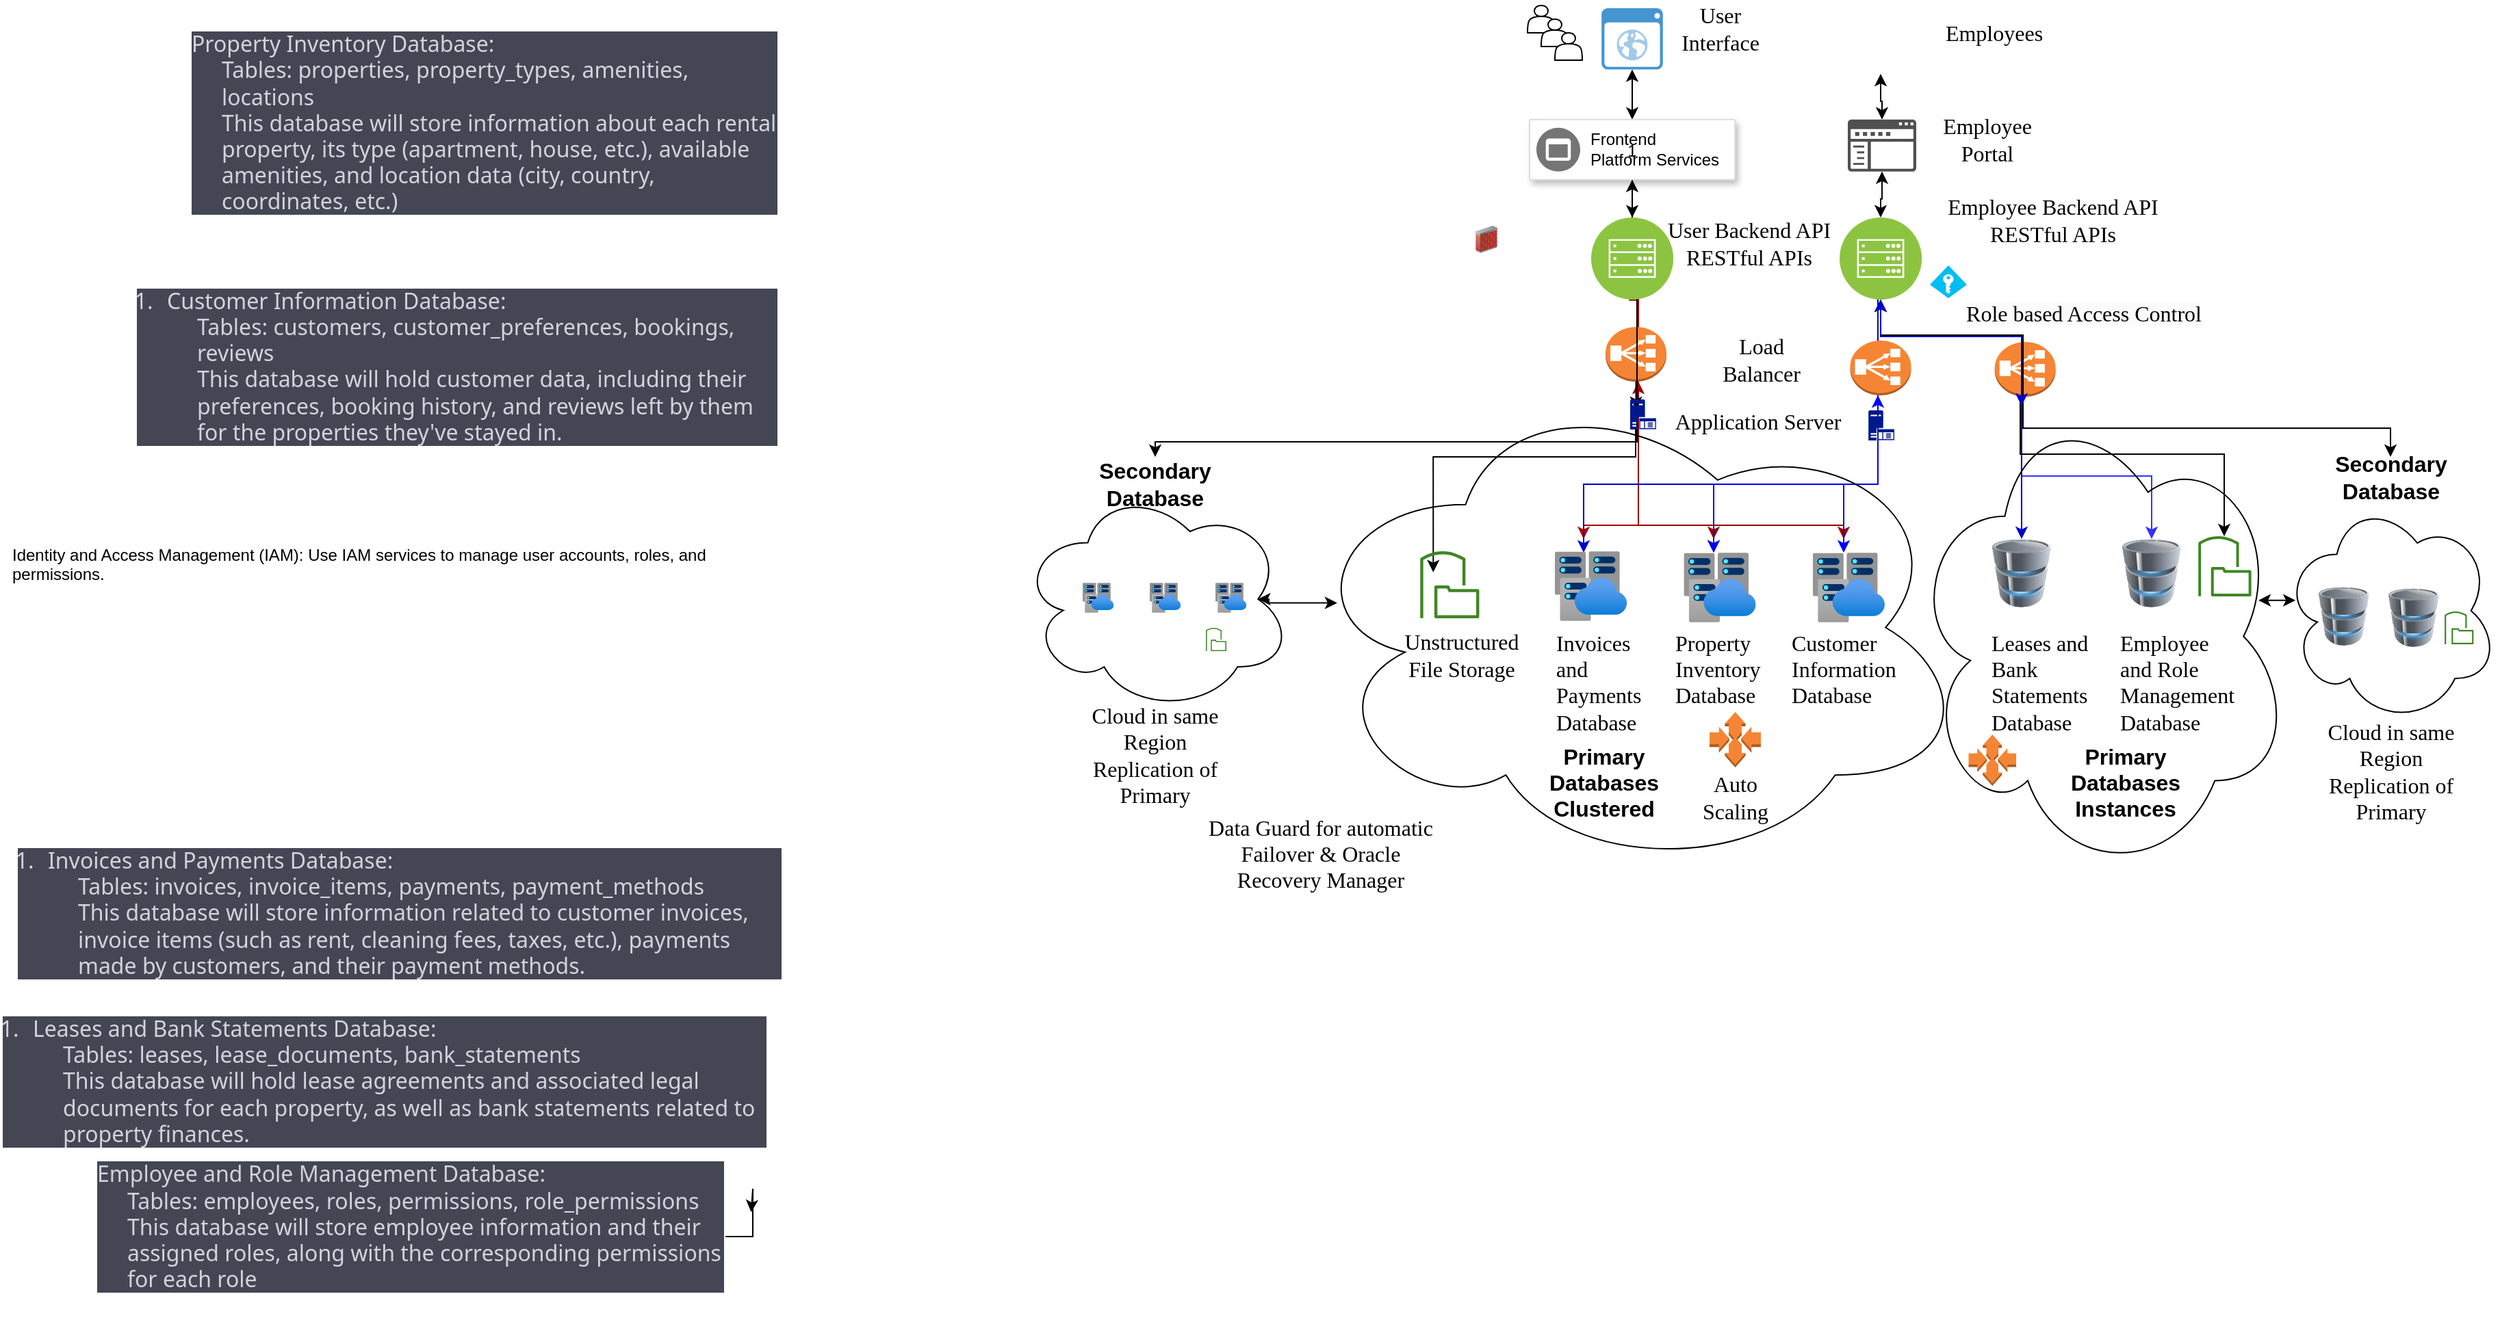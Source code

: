 <mxfile version="21.0.8" type="github">
  <diagram name="Seite-1" id="ndP-D5AtC9QNUhHyvbA6">
    <mxGraphModel dx="2958" dy="716" grid="0" gridSize="10" guides="1" tooltips="1" connect="1" arrows="1" fold="1" page="1" pageScale="1" pageWidth="827" pageHeight="1169" math="0" shadow="0">
      <root>
        <mxCell id="0" />
        <mxCell id="1" parent="0" />
        <mxCell id="arP0bW531YM7LEf4sO88-15" value="" style="edgeStyle=orthogonalEdgeStyle;rounded=0;orthogonalLoop=1;jettySize=auto;html=1;startArrow=classic;startFill=1;" parent="1" source="arP0bW531YM7LEf4sO88-6" target="arP0bW531YM7LEf4sO88-8" edge="1">
          <mxGeometry relative="1" as="geometry" />
        </mxCell>
        <mxCell id="arP0bW531YM7LEf4sO88-7" value="User Interface" style="text;html=1;strokeColor=none;fillColor=none;align=center;verticalAlign=middle;whiteSpace=wrap;rounded=0;fontSize=16;fontFamily=Verdana;" parent="1" vertex="1">
          <mxGeometry x="209.5" y="12.0" width="60" height="30" as="geometry" />
        </mxCell>
        <mxCell id="arP0bW531YM7LEf4sO88-16" value="" style="edgeStyle=orthogonalEdgeStyle;rounded=0;orthogonalLoop=1;jettySize=auto;html=1;" parent="1" source="arP0bW531YM7LEf4sO88-8" target="arP0bW531YM7LEf4sO88-10" edge="1">
          <mxGeometry relative="1" as="geometry" />
        </mxCell>
        <mxCell id="arP0bW531YM7LEf4sO88-8" value="1" style="strokeColor=#dddddd;shadow=1;strokeWidth=1;rounded=1;absoluteArcSize=1;arcSize=2;" parent="1" vertex="1">
          <mxGeometry x="100.5" y="93.4" width="150" height="44" as="geometry" />
        </mxCell>
        <mxCell id="arP0bW531YM7LEf4sO88-9" value="Frontend&#xa;Platform Services" style="sketch=0;dashed=0;connectable=0;html=1;fillColor=#757575;strokeColor=none;shape=mxgraph.gcp2.frontend_platform_services;part=1;labelPosition=right;verticalLabelPosition=middle;align=left;verticalAlign=middle;spacingLeft=5;fontSize=12;" parent="arP0bW531YM7LEf4sO88-8" vertex="1">
          <mxGeometry y="0.5" width="32" height="32" relative="1" as="geometry">
            <mxPoint x="5" y="-16" as="offset" />
          </mxGeometry>
        </mxCell>
        <mxCell id="arP0bW531YM7LEf4sO88-29" value="" style="edgeStyle=orthogonalEdgeStyle;rounded=0;orthogonalLoop=1;jettySize=auto;html=1;" parent="1" source="arP0bW531YM7LEf4sO88-10" target="arP0bW531YM7LEf4sO88-8" edge="1">
          <mxGeometry relative="1" as="geometry" />
        </mxCell>
        <mxCell id="arP0bW531YM7LEf4sO88-74" value="" style="edgeStyle=orthogonalEdgeStyle;rounded=0;orthogonalLoop=1;jettySize=auto;html=1;fillColor=#e51400;strokeColor=#990000;" parent="1" source="arP0bW531YM7LEf4sO88-10" edge="1">
          <mxGeometry relative="1" as="geometry">
            <Array as="points">
              <mxPoint x="180" y="390" />
              <mxPoint x="235" y="390" />
            </Array>
            <mxPoint x="235" y="410" as="targetPoint" />
          </mxGeometry>
        </mxCell>
        <mxCell id="arP0bW531YM7LEf4sO88-76" value="" style="edgeStyle=orthogonalEdgeStyle;rounded=0;orthogonalLoop=1;jettySize=auto;html=1;strokeColor=#B20000;fillColor=#e51400;" parent="1" source="arP0bW531YM7LEf4sO88-10" edge="1">
          <mxGeometry relative="1" as="geometry">
            <mxPoint x="140" y="400" as="targetPoint" />
            <Array as="points">
              <mxPoint x="180" y="390" />
              <mxPoint x="140" y="390" />
            </Array>
          </mxGeometry>
        </mxCell>
        <mxCell id="arP0bW531YM7LEf4sO88-86" value="" style="edgeStyle=orthogonalEdgeStyle;rounded=0;orthogonalLoop=1;jettySize=auto;html=1;strokeColor=#990000;exitX=0.462;exitY=1.007;exitDx=0;exitDy=0;exitPerimeter=0;" parent="1" source="arP0bW531YM7LEf4sO88-10" edge="1">
          <mxGeometry relative="1" as="geometry">
            <mxPoint x="330" y="400" as="targetPoint" />
            <Array as="points">
              <mxPoint x="180" y="225" />
              <mxPoint x="180" y="390" />
              <mxPoint x="330" y="390" />
            </Array>
          </mxGeometry>
        </mxCell>
        <mxCell id="arP0bW531YM7LEf4sO88-87" value="" style="edgeStyle=orthogonalEdgeStyle;rounded=0;orthogonalLoop=1;jettySize=auto;html=1;strokeColor=#990000;startArrow=classic;startFill=1;" parent="1" source="arP0bW531YM7LEf4sO88-66" edge="1">
          <mxGeometry relative="1" as="geometry">
            <mxPoint x="235" y="400" as="targetPoint" />
            <Array as="points">
              <mxPoint x="180" y="390" />
              <mxPoint x="235" y="390" />
            </Array>
          </mxGeometry>
        </mxCell>
        <mxCell id="arP0bW531YM7LEf4sO88-10" value="" style="aspect=fixed;perimeter=ellipsePerimeter;html=1;align=center;shadow=0;dashed=0;fontColor=#4277BB;labelBackgroundColor=#ffffff;fontSize=12;spacingTop=3;image;image=img/lib/ibm/infrastructure/mobile_backend.svg;" parent="1" vertex="1">
          <mxGeometry x="145.5" y="165" width="60" height="60" as="geometry" />
        </mxCell>
        <mxCell id="arP0bW531YM7LEf4sO88-11" value="User Backend API&lt;br style=&quot;font-size: 16px;&quot;&gt;RESTful APIs" style="text;html=1;strokeColor=none;fillColor=none;align=center;verticalAlign=middle;whiteSpace=wrap;rounded=0;fontSize=16;fontFamily=Verdana;strokeWidth=2;perimeterSpacing=5;" parent="1" vertex="1">
          <mxGeometry x="195" y="169" width="132" height="30" as="geometry" />
        </mxCell>
        <mxCell id="arP0bW531YM7LEf4sO88-23" value="&#xa;&lt;p style=&quot;border: 0px solid rgb(217, 217, 227); box-sizing: border-box; --tw-border-spacing-x:0; --tw-border-spacing-y:0; --tw-translate-x:0; --tw-translate-y:0; --tw-rotate:0; --tw-skew-x:0; --tw-skew-y:0; --tw-scale-x:1; --tw-scale-y:1; --tw-pan-x: ; --tw-pan-y: ; --tw-pinch-zoom: ; --tw-scroll-snap-strictness:proximity; --tw-ordinal: ; --tw-slashed-zero: ; --tw-numeric-figure: ; --tw-numeric-spacing: ; --tw-numeric-fraction: ; --tw-ring-inset: ; --tw-ring-offset-width:0px; --tw-ring-offset-color:#fff; --tw-ring-color:rgba(59,130,246,0.5); --tw-ring-offset-shadow:0 0 transparent; --tw-ring-shadow:0 0 transparent; --tw-shadow:0 0 transparent; --tw-shadow-colored:0 0 transparent; --tw-blur: ; --tw-brightness: ; --tw-contrast: ; --tw-grayscale: ; --tw-hue-rotate: ; --tw-invert: ; --tw-saturate: ; --tw-sepia: ; --tw-drop-shadow: ; --tw-backdrop-blur: ; --tw-backdrop-brightness: ; --tw-backdrop-contrast: ; --tw-backdrop-grayscale: ; --tw-backdrop-hue-rotate: ; --tw-backdrop-invert: ; --tw-backdrop-opacity: ; --tw-backdrop-saturate: ; --tw-backdrop-sepia: ; margin: 0px; color: rgb(209, 213, 219); font-family: Söhne, ui-sans-serif, system-ui, -apple-system, &amp;quot;Segoe UI&amp;quot;, Roboto, Ubuntu, Cantarell, &amp;quot;Noto Sans&amp;quot;, sans-serif, &amp;quot;Helvetica Neue&amp;quot;, Arial, &amp;quot;Apple Color Emoji&amp;quot;, &amp;quot;Segoe UI Emoji&amp;quot;, &amp;quot;Segoe UI Symbol&amp;quot;, &amp;quot;Noto Color Emoji&amp;quot;; font-size: 16px; font-style: normal; font-variant-ligatures: normal; font-variant-caps: normal; font-weight: 400; letter-spacing: normal; orphans: 2; text-align: left; text-indent: 0px; text-transform: none; widows: 2; word-spacing: 0px; -webkit-text-stroke-width: 0px; background-color: rgb(68, 70, 84); text-decoration-thickness: initial; text-decoration-style: initial; text-decoration-color: initial;&quot;&gt;Property Inventory Database:&lt;/p&gt;&lt;ul style=&quot;border: 0px solid rgb(217, 217, 227); box-sizing: border-box; --tw-border-spacing-x:0; --tw-border-spacing-y:0; --tw-translate-x:0; --tw-translate-y:0; --tw-rotate:0; --tw-skew-x:0; --tw-skew-y:0; --tw-scale-x:1; --tw-scale-y:1; --tw-pan-x: ; --tw-pan-y: ; --tw-pinch-zoom: ; --tw-scroll-snap-strictness:proximity; --tw-ordinal: ; --tw-slashed-zero: ; --tw-numeric-figure: ; --tw-numeric-spacing: ; --tw-numeric-fraction: ; --tw-ring-inset: ; --tw-ring-offset-width:0px; --tw-ring-offset-color:#fff; --tw-ring-color:rgba(59,130,246,0.5); --tw-ring-offset-shadow:0 0 transparent; --tw-ring-shadow:0 0 transparent; --tw-shadow:0 0 transparent; --tw-shadow-colored:0 0 transparent; --tw-blur: ; --tw-brightness: ; --tw-contrast: ; --tw-grayscale: ; --tw-hue-rotate: ; --tw-invert: ; --tw-saturate: ; --tw-sepia: ; --tw-drop-shadow: ; --tw-backdrop-blur: ; --tw-backdrop-brightness: ; --tw-backdrop-contrast: ; --tw-backdrop-grayscale: ; --tw-backdrop-hue-rotate: ; --tw-backdrop-invert: ; --tw-backdrop-opacity: ; --tw-backdrop-saturate: ; --tw-backdrop-sepia: ; list-style: disc; margin: 0px; padding: 0px 0px 0px 1rem; display: flex; flex-direction: column; color: rgb(209, 213, 219); font-family: Söhne, ui-sans-serif, system-ui, -apple-system, &amp;quot;Segoe UI&amp;quot;, Roboto, Ubuntu, Cantarell, &amp;quot;Noto Sans&amp;quot;, sans-serif, &amp;quot;Helvetica Neue&amp;quot;, Arial, &amp;quot;Apple Color Emoji&amp;quot;, &amp;quot;Segoe UI Emoji&amp;quot;, &amp;quot;Segoe UI Symbol&amp;quot;, &amp;quot;Noto Color Emoji&amp;quot;; font-size: 16px; font-style: normal; font-variant-ligatures: normal; font-variant-caps: normal; font-weight: 400; letter-spacing: normal; orphans: 2; text-align: left; text-indent: 0px; text-transform: none; widows: 2; word-spacing: 0px; -webkit-text-stroke-width: 0px; background-color: rgb(68, 70, 84); text-decoration-thickness: initial; text-decoration-style: initial; text-decoration-color: initial;&quot;&gt;&lt;li style=&quot;border: 0px solid rgb(217, 217, 227); box-sizing: border-box; --tw-border-spacing-x:0; --tw-border-spacing-y:0; --tw-translate-x:0; --tw-translate-y:0; --tw-rotate:0; --tw-skew-x:0; --tw-skew-y:0; --tw-scale-x:1; --tw-scale-y:1; --tw-pan-x: ; --tw-pan-y: ; --tw-pinch-zoom: ; --tw-scroll-snap-strictness:proximity; --tw-ordinal: ; --tw-slashed-zero: ; --tw-numeric-figure: ; --tw-numeric-spacing: ; --tw-numeric-fraction: ; --tw-ring-inset: ; --tw-ring-offset-width:0px; --tw-ring-offset-color:#fff; --tw-ring-color:rgba(59,130,246,0.5); --tw-ring-offset-shadow:0 0 transparent; --tw-ring-shadow:0 0 transparent; --tw-shadow:0 0 transparent; --tw-shadow-colored:0 0 transparent; --tw-blur: ; --tw-brightness: ; --tw-contrast: ; --tw-grayscale: ; --tw-hue-rotate: ; --tw-invert: ; --tw-saturate: ; --tw-sepia: ; --tw-drop-shadow: ; --tw-backdrop-blur: ; --tw-backdrop-brightness: ; --tw-backdrop-contrast: ; --tw-backdrop-grayscale: ; --tw-backdrop-hue-rotate: ; --tw-backdrop-invert: ; --tw-backdrop-opacity: ; --tw-backdrop-saturate: ; --tw-backdrop-sepia: ; margin: 0px; padding-left: 0.375em; display: block; position: relative;&quot;&gt;Tables: properties, property_types, amenities, locations&lt;/li&gt;&lt;li style=&quot;border: 0px solid rgb(217, 217, 227); box-sizing: border-box; --tw-border-spacing-x:0; --tw-border-spacing-y:0; --tw-translate-x:0; --tw-translate-y:0; --tw-rotate:0; --tw-skew-x:0; --tw-skew-y:0; --tw-scale-x:1; --tw-scale-y:1; --tw-pan-x: ; --tw-pan-y: ; --tw-pinch-zoom: ; --tw-scroll-snap-strictness:proximity; --tw-ordinal: ; --tw-slashed-zero: ; --tw-numeric-figure: ; --tw-numeric-spacing: ; --tw-numeric-fraction: ; --tw-ring-inset: ; --tw-ring-offset-width:0px; --tw-ring-offset-color:#fff; --tw-ring-color:rgba(59,130,246,0.5); --tw-ring-offset-shadow:0 0 transparent; --tw-ring-shadow:0 0 transparent; --tw-shadow:0 0 transparent; --tw-shadow-colored:0 0 transparent; --tw-blur: ; --tw-brightness: ; --tw-contrast: ; --tw-grayscale: ; --tw-hue-rotate: ; --tw-invert: ; --tw-saturate: ; --tw-sepia: ; --tw-drop-shadow: ; --tw-backdrop-blur: ; --tw-backdrop-brightness: ; --tw-backdrop-contrast: ; --tw-backdrop-grayscale: ; --tw-backdrop-hue-rotate: ; --tw-backdrop-invert: ; --tw-backdrop-opacity: ; --tw-backdrop-saturate: ; --tw-backdrop-sepia: ; margin: 0px; padding-left: 0.375em; display: block; position: relative;&quot;&gt;This database will store information about each rental property, its type (apartment, house, etc.), available amenities, and location data (city, country, coordinates, etc.)&lt;/li&gt;&lt;/ul&gt;&#xa;&#xa;" style="text;html=1;strokeColor=none;fillColor=none;align=center;verticalAlign=middle;whiteSpace=wrap;rounded=0;" parent="1" vertex="1">
          <mxGeometry x="-878" y="88" width="430" height="30" as="geometry" />
        </mxCell>
        <mxCell id="arP0bW531YM7LEf4sO88-24" style="edgeStyle=orthogonalEdgeStyle;rounded=0;orthogonalLoop=1;jettySize=auto;html=1;exitX=0.5;exitY=1;exitDx=0;exitDy=0;" parent="1" edge="1">
          <mxGeometry relative="1" as="geometry">
            <mxPoint x="530" y="660.0" as="sourcePoint" />
            <mxPoint x="530" y="660.0" as="targetPoint" />
          </mxGeometry>
        </mxCell>
        <mxCell id="arP0bW531YM7LEf4sO88-25" value="&#xa;&lt;ol style=&quot;border: 0px solid rgb(217, 217, 227); box-sizing: border-box; --tw-border-spacing-x:0; --tw-border-spacing-y:0; --tw-translate-x:0; --tw-translate-y:0; --tw-rotate:0; --tw-skew-x:0; --tw-skew-y:0; --tw-scale-x:1; --tw-scale-y:1; --tw-pan-x: ; --tw-pan-y: ; --tw-pinch-zoom: ; --tw-scroll-snap-strictness:proximity; --tw-ordinal: ; --tw-slashed-zero: ; --tw-numeric-figure: ; --tw-numeric-spacing: ; --tw-numeric-fraction: ; --tw-ring-inset: ; --tw-ring-offset-width:0px; --tw-ring-offset-color:#fff; --tw-ring-color:rgba(59,130,246,0.5); --tw-ring-offset-shadow:0 0 transparent; --tw-ring-shadow:0 0 transparent; --tw-shadow:0 0 transparent; --tw-shadow-colored:0 0 transparent; --tw-blur: ; --tw-brightness: ; --tw-contrast: ; --tw-grayscale: ; --tw-hue-rotate: ; --tw-invert: ; --tw-saturate: ; --tw-sepia: ; --tw-drop-shadow: ; --tw-backdrop-blur: ; --tw-backdrop-brightness: ; --tw-backdrop-contrast: ; --tw-backdrop-grayscale: ; --tw-backdrop-hue-rotate: ; --tw-backdrop-invert: ; --tw-backdrop-opacity: ; --tw-backdrop-saturate: ; --tw-backdrop-sepia: ; list-style: decimal; margin: 1.25em 0px; padding: 0px 0px 0px 1rem; counter-reset: item 0; display: flex; flex-direction: column; color: rgb(209, 213, 219); font-family: Söhne, ui-sans-serif, system-ui, -apple-system, &amp;quot;Segoe UI&amp;quot;, Roboto, Ubuntu, Cantarell, &amp;quot;Noto Sans&amp;quot;, sans-serif, &amp;quot;Helvetica Neue&amp;quot;, Arial, &amp;quot;Apple Color Emoji&amp;quot;, &amp;quot;Segoe UI Emoji&amp;quot;, &amp;quot;Segoe UI Symbol&amp;quot;, &amp;quot;Noto Color Emoji&amp;quot;; font-size: 16px; font-style: normal; font-variant-ligatures: normal; font-variant-caps: normal; font-weight: 400; letter-spacing: normal; orphans: 2; text-align: start; text-indent: 0px; text-transform: none; widows: 2; word-spacing: 0px; -webkit-text-stroke-width: 0px; background-color: rgb(68, 70, 84); text-decoration-thickness: initial; text-decoration-style: initial; text-decoration-color: initial;&quot;&gt;&lt;li style=&quot;border: 0px solid rgb(217, 217, 227); box-sizing: border-box; --tw-border-spacing-x:0; --tw-border-spacing-y:0; --tw-translate-x:0; --tw-translate-y:0; --tw-rotate:0; --tw-skew-x:0; --tw-skew-y:0; --tw-scale-x:1; --tw-scale-y:1; --tw-pan-x: ; --tw-pan-y: ; --tw-pinch-zoom: ; --tw-scroll-snap-strictness:proximity; --tw-ordinal: ; --tw-slashed-zero: ; --tw-numeric-figure: ; --tw-numeric-spacing: ; --tw-numeric-fraction: ; --tw-ring-inset: ; --tw-ring-offset-width:0px; --tw-ring-offset-color:#fff; --tw-ring-color:rgba(59,130,246,0.5); --tw-ring-offset-shadow:0 0 transparent; --tw-ring-shadow:0 0 transparent; --tw-shadow:0 0 transparent; --tw-shadow-colored:0 0 transparent; --tw-blur: ; --tw-brightness: ; --tw-contrast: ; --tw-grayscale: ; --tw-hue-rotate: ; --tw-invert: ; --tw-saturate: ; --tw-sepia: ; --tw-drop-shadow: ; --tw-backdrop-blur: ; --tw-backdrop-brightness: ; --tw-backdrop-contrast: ; --tw-backdrop-grayscale: ; --tw-backdrop-hue-rotate: ; --tw-backdrop-invert: ; --tw-backdrop-opacity: ; --tw-backdrop-saturate: ; --tw-backdrop-sepia: ; margin: 0px; padding-left: 0.375em;&quot;&gt;&lt;p style=&quot;border: 0px solid rgb(217, 217, 227); box-sizing: border-box; --tw-border-spacing-x:0; --tw-border-spacing-y:0; --tw-translate-x:0; --tw-translate-y:0; --tw-rotate:0; --tw-skew-x:0; --tw-skew-y:0; --tw-scale-x:1; --tw-scale-y:1; --tw-pan-x: ; --tw-pan-y: ; --tw-pinch-zoom: ; --tw-scroll-snap-strictness:proximity; --tw-ordinal: ; --tw-slashed-zero: ; --tw-numeric-figure: ; --tw-numeric-spacing: ; --tw-numeric-fraction: ; --tw-ring-inset: ; --tw-ring-offset-width:0px; --tw-ring-offset-color:#fff; --tw-ring-color:rgba(59,130,246,0.5); --tw-ring-offset-shadow:0 0 transparent; --tw-ring-shadow:0 0 transparent; --tw-shadow:0 0 transparent; --tw-shadow-colored:0 0 transparent; --tw-blur: ; --tw-brightness: ; --tw-contrast: ; --tw-grayscale: ; --tw-hue-rotate: ; --tw-invert: ; --tw-saturate: ; --tw-sepia: ; --tw-drop-shadow: ; --tw-backdrop-blur: ; --tw-backdrop-brightness: ; --tw-backdrop-contrast: ; --tw-backdrop-grayscale: ; --tw-backdrop-hue-rotate: ; --tw-backdrop-invert: ; --tw-backdrop-opacity: ; --tw-backdrop-saturate: ; --tw-backdrop-sepia: ; margin: 0px;&quot;&gt;Customer Information Database:&lt;/p&gt;&lt;ul style=&quot;border: 0px solid rgb(217, 217, 227); box-sizing: border-box; --tw-border-spacing-x:0; --tw-border-spacing-y:0; --tw-translate-x:0; --tw-translate-y:0; --tw-rotate:0; --tw-skew-x:0; --tw-skew-y:0; --tw-scale-x:1; --tw-scale-y:1; --tw-pan-x: ; --tw-pan-y: ; --tw-pinch-zoom: ; --tw-scroll-snap-strictness:proximity; --tw-ordinal: ; --tw-slashed-zero: ; --tw-numeric-figure: ; --tw-numeric-spacing: ; --tw-numeric-fraction: ; --tw-ring-inset: ; --tw-ring-offset-width:0px; --tw-ring-offset-color:#fff; --tw-ring-color:rgba(59,130,246,0.5); --tw-ring-offset-shadow:0 0 transparent; --tw-ring-shadow:0 0 transparent; --tw-shadow:0 0 transparent; --tw-shadow-colored:0 0 transparent; --tw-blur: ; --tw-brightness: ; --tw-contrast: ; --tw-grayscale: ; --tw-hue-rotate: ; --tw-invert: ; --tw-saturate: ; --tw-sepia: ; --tw-drop-shadow: ; --tw-backdrop-blur: ; --tw-backdrop-brightness: ; --tw-backdrop-contrast: ; --tw-backdrop-grayscale: ; --tw-backdrop-hue-rotate: ; --tw-backdrop-invert: ; --tw-backdrop-opacity: ; --tw-backdrop-saturate: ; --tw-backdrop-sepia: ; list-style: disc; margin: 0px; padding: 0px 0px 0px 1rem; display: flex; flex-direction: column;&quot;&gt;&lt;li style=&quot;border: 0px solid rgb(217, 217, 227); box-sizing: border-box; --tw-border-spacing-x:0; --tw-border-spacing-y:0; --tw-translate-x:0; --tw-translate-y:0; --tw-rotate:0; --tw-skew-x:0; --tw-skew-y:0; --tw-scale-x:1; --tw-scale-y:1; --tw-pan-x: ; --tw-pan-y: ; --tw-pinch-zoom: ; --tw-scroll-snap-strictness:proximity; --tw-ordinal: ; --tw-slashed-zero: ; --tw-numeric-figure: ; --tw-numeric-spacing: ; --tw-numeric-fraction: ; --tw-ring-inset: ; --tw-ring-offset-width:0px; --tw-ring-offset-color:#fff; --tw-ring-color:rgba(59,130,246,0.5); --tw-ring-offset-shadow:0 0 transparent; --tw-ring-shadow:0 0 transparent; --tw-shadow:0 0 transparent; --tw-shadow-colored:0 0 transparent; --tw-blur: ; --tw-brightness: ; --tw-contrast: ; --tw-grayscale: ; --tw-hue-rotate: ; --tw-invert: ; --tw-saturate: ; --tw-sepia: ; --tw-drop-shadow: ; --tw-backdrop-blur: ; --tw-backdrop-brightness: ; --tw-backdrop-contrast: ; --tw-backdrop-grayscale: ; --tw-backdrop-hue-rotate: ; --tw-backdrop-invert: ; --tw-backdrop-opacity: ; --tw-backdrop-saturate: ; --tw-backdrop-sepia: ; margin: 0px; padding-left: 0.375em; display: block; position: relative;&quot;&gt;Tables: customers, customer_preferences, bookings, reviews&lt;/li&gt;&lt;li style=&quot;border: 0px solid rgb(217, 217, 227); box-sizing: border-box; --tw-border-spacing-x:0; --tw-border-spacing-y:0; --tw-translate-x:0; --tw-translate-y:0; --tw-rotate:0; --tw-skew-x:0; --tw-skew-y:0; --tw-scale-x:1; --tw-scale-y:1; --tw-pan-x: ; --tw-pan-y: ; --tw-pinch-zoom: ; --tw-scroll-snap-strictness:proximity; --tw-ordinal: ; --tw-slashed-zero: ; --tw-numeric-figure: ; --tw-numeric-spacing: ; --tw-numeric-fraction: ; --tw-ring-inset: ; --tw-ring-offset-width:0px; --tw-ring-offset-color:#fff; --tw-ring-color:rgba(59,130,246,0.5); --tw-ring-offset-shadow:0 0 transparent; --tw-ring-shadow:0 0 transparent; --tw-shadow:0 0 transparent; --tw-shadow-colored:0 0 transparent; --tw-blur: ; --tw-brightness: ; --tw-contrast: ; --tw-grayscale: ; --tw-hue-rotate: ; --tw-invert: ; --tw-saturate: ; --tw-sepia: ; --tw-drop-shadow: ; --tw-backdrop-blur: ; --tw-backdrop-brightness: ; --tw-backdrop-contrast: ; --tw-backdrop-grayscale: ; --tw-backdrop-hue-rotate: ; --tw-backdrop-invert: ; --tw-backdrop-opacity: ; --tw-backdrop-saturate: ; --tw-backdrop-sepia: ; margin: 0px; padding-left: 0.375em; display: block; position: relative;&quot;&gt;This database will hold customer data, including their preferences, booking history, and reviews left by them for the properties they&#39;ve stayed in.&lt;/li&gt;&lt;/ul&gt;&lt;/li&gt;&lt;/ol&gt;&#xa;&#xa;" style="text;html=1;strokeColor=none;fillColor=none;align=center;verticalAlign=middle;whiteSpace=wrap;rounded=0;" parent="1" vertex="1">
          <mxGeometry x="-918" y="265.5" width="470" height="30" as="geometry" />
        </mxCell>
        <mxCell id="arP0bW531YM7LEf4sO88-26" value="&lt;ol style=&quot;border: 0px solid rgb(217, 217, 227); box-sizing: border-box; --tw-border-spacing-x:0; --tw-border-spacing-y:0; --tw-translate-x:0; --tw-translate-y:0; --tw-rotate:0; --tw-skew-x:0; --tw-skew-y:0; --tw-scale-x:1; --tw-scale-y:1; --tw-pan-x: ; --tw-pan-y: ; --tw-pinch-zoom: ; --tw-scroll-snap-strictness:proximity; --tw-ordinal: ; --tw-slashed-zero: ; --tw-numeric-figure: ; --tw-numeric-spacing: ; --tw-numeric-fraction: ; --tw-ring-inset: ; --tw-ring-offset-width:0px; --tw-ring-offset-color:#fff; --tw-ring-color:rgba(59,130,246,0.5); --tw-ring-offset-shadow:0 0 transparent; --tw-ring-shadow:0 0 transparent; --tw-shadow:0 0 transparent; --tw-shadow-colored:0 0 transparent; --tw-blur: ; --tw-brightness: ; --tw-contrast: ; --tw-grayscale: ; --tw-hue-rotate: ; --tw-invert: ; --tw-saturate: ; --tw-sepia: ; --tw-drop-shadow: ; --tw-backdrop-blur: ; --tw-backdrop-brightness: ; --tw-backdrop-contrast: ; --tw-backdrop-grayscale: ; --tw-backdrop-hue-rotate: ; --tw-backdrop-invert: ; --tw-backdrop-opacity: ; --tw-backdrop-saturate: ; --tw-backdrop-sepia: ; list-style: decimal; margin: 1.25em 0px; padding: 0px 0px 0px 1rem; counter-reset: item 0; display: flex; flex-direction: column; color: rgb(209, 213, 219); font-family: Söhne, ui-sans-serif, system-ui, -apple-system, &amp;quot;Segoe UI&amp;quot;, Roboto, Ubuntu, Cantarell, &amp;quot;Noto Sans&amp;quot;, sans-serif, &amp;quot;Helvetica Neue&amp;quot;, Arial, &amp;quot;Apple Color Emoji&amp;quot;, &amp;quot;Segoe UI Emoji&amp;quot;, &amp;quot;Segoe UI Symbol&amp;quot;, &amp;quot;Noto Color Emoji&amp;quot;; font-size: 16px; font-style: normal; font-variant-ligatures: normal; font-variant-caps: normal; font-weight: 400; letter-spacing: normal; orphans: 2; text-align: start; text-indent: 0px; text-transform: none; widows: 2; word-spacing: 0px; -webkit-text-stroke-width: 0px; background-color: rgb(68, 70, 84); text-decoration-thickness: initial; text-decoration-style: initial; text-decoration-color: initial;&quot;&gt;&lt;li style=&quot;border: 0px solid rgb(217, 217, 227); box-sizing: border-box; --tw-border-spacing-x:0; --tw-border-spacing-y:0; --tw-translate-x:0; --tw-translate-y:0; --tw-rotate:0; --tw-skew-x:0; --tw-skew-y:0; --tw-scale-x:1; --tw-scale-y:1; --tw-pan-x: ; --tw-pan-y: ; --tw-pinch-zoom: ; --tw-scroll-snap-strictness:proximity; --tw-ordinal: ; --tw-slashed-zero: ; --tw-numeric-figure: ; --tw-numeric-spacing: ; --tw-numeric-fraction: ; --tw-ring-inset: ; --tw-ring-offset-width:0px; --tw-ring-offset-color:#fff; --tw-ring-color:rgba(59,130,246,0.5); --tw-ring-offset-shadow:0 0 transparent; --tw-ring-shadow:0 0 transparent; --tw-shadow:0 0 transparent; --tw-shadow-colored:0 0 transparent; --tw-blur: ; --tw-brightness: ; --tw-contrast: ; --tw-grayscale: ; --tw-hue-rotate: ; --tw-invert: ; --tw-saturate: ; --tw-sepia: ; --tw-drop-shadow: ; --tw-backdrop-blur: ; --tw-backdrop-brightness: ; --tw-backdrop-contrast: ; --tw-backdrop-grayscale: ; --tw-backdrop-hue-rotate: ; --tw-backdrop-invert: ; --tw-backdrop-opacity: ; --tw-backdrop-saturate: ; --tw-backdrop-sepia: ; margin: 0px; padding-left: 0.375em;&quot;&gt;&lt;p style=&quot;border: 0px solid rgb(217, 217, 227); box-sizing: border-box; --tw-border-spacing-x:0; --tw-border-spacing-y:0; --tw-translate-x:0; --tw-translate-y:0; --tw-rotate:0; --tw-skew-x:0; --tw-skew-y:0; --tw-scale-x:1; --tw-scale-y:1; --tw-pan-x: ; --tw-pan-y: ; --tw-pinch-zoom: ; --tw-scroll-snap-strictness:proximity; --tw-ordinal: ; --tw-slashed-zero: ; --tw-numeric-figure: ; --tw-numeric-spacing: ; --tw-numeric-fraction: ; --tw-ring-inset: ; --tw-ring-offset-width:0px; --tw-ring-offset-color:#fff; --tw-ring-color:rgba(59,130,246,0.5); --tw-ring-offset-shadow:0 0 transparent; --tw-ring-shadow:0 0 transparent; --tw-shadow:0 0 transparent; --tw-shadow-colored:0 0 transparent; --tw-blur: ; --tw-brightness: ; --tw-contrast: ; --tw-grayscale: ; --tw-hue-rotate: ; --tw-invert: ; --tw-saturate: ; --tw-sepia: ; --tw-drop-shadow: ; --tw-backdrop-blur: ; --tw-backdrop-brightness: ; --tw-backdrop-contrast: ; --tw-backdrop-grayscale: ; --tw-backdrop-hue-rotate: ; --tw-backdrop-invert: ; --tw-backdrop-opacity: ; --tw-backdrop-saturate: ; --tw-backdrop-sepia: ; margin: 0px;&quot;&gt;Invoices and Payments Database:&lt;/p&gt;&lt;ul style=&quot;border: 0px solid rgb(217, 217, 227); box-sizing: border-box; --tw-border-spacing-x:0; --tw-border-spacing-y:0; --tw-translate-x:0; --tw-translate-y:0; --tw-rotate:0; --tw-skew-x:0; --tw-skew-y:0; --tw-scale-x:1; --tw-scale-y:1; --tw-pan-x: ; --tw-pan-y: ; --tw-pinch-zoom: ; --tw-scroll-snap-strictness:proximity; --tw-ordinal: ; --tw-slashed-zero: ; --tw-numeric-figure: ; --tw-numeric-spacing: ; --tw-numeric-fraction: ; --tw-ring-inset: ; --tw-ring-offset-width:0px; --tw-ring-offset-color:#fff; --tw-ring-color:rgba(59,130,246,0.5); --tw-ring-offset-shadow:0 0 transparent; --tw-ring-shadow:0 0 transparent; --tw-shadow:0 0 transparent; --tw-shadow-colored:0 0 transparent; --tw-blur: ; --tw-brightness: ; --tw-contrast: ; --tw-grayscale: ; --tw-hue-rotate: ; --tw-invert: ; --tw-saturate: ; --tw-sepia: ; --tw-drop-shadow: ; --tw-backdrop-blur: ; --tw-backdrop-brightness: ; --tw-backdrop-contrast: ; --tw-backdrop-grayscale: ; --tw-backdrop-hue-rotate: ; --tw-backdrop-invert: ; --tw-backdrop-opacity: ; --tw-backdrop-saturate: ; --tw-backdrop-sepia: ; list-style: disc; margin: 0px; padding: 0px 0px 0px 1rem; display: flex; flex-direction: column;&quot;&gt;&lt;li style=&quot;border: 0px solid rgb(217, 217, 227); box-sizing: border-box; --tw-border-spacing-x:0; --tw-border-spacing-y:0; --tw-translate-x:0; --tw-translate-y:0; --tw-rotate:0; --tw-skew-x:0; --tw-skew-y:0; --tw-scale-x:1; --tw-scale-y:1; --tw-pan-x: ; --tw-pan-y: ; --tw-pinch-zoom: ; --tw-scroll-snap-strictness:proximity; --tw-ordinal: ; --tw-slashed-zero: ; --tw-numeric-figure: ; --tw-numeric-spacing: ; --tw-numeric-fraction: ; --tw-ring-inset: ; --tw-ring-offset-width:0px; --tw-ring-offset-color:#fff; --tw-ring-color:rgba(59,130,246,0.5); --tw-ring-offset-shadow:0 0 transparent; --tw-ring-shadow:0 0 transparent; --tw-shadow:0 0 transparent; --tw-shadow-colored:0 0 transparent; --tw-blur: ; --tw-brightness: ; --tw-contrast: ; --tw-grayscale: ; --tw-hue-rotate: ; --tw-invert: ; --tw-saturate: ; --tw-sepia: ; --tw-drop-shadow: ; --tw-backdrop-blur: ; --tw-backdrop-brightness: ; --tw-backdrop-contrast: ; --tw-backdrop-grayscale: ; --tw-backdrop-hue-rotate: ; --tw-backdrop-invert: ; --tw-backdrop-opacity: ; --tw-backdrop-saturate: ; --tw-backdrop-sepia: ; margin: 0px; padding-left: 0.375em; display: block; position: relative;&quot;&gt;Tables: invoices, invoice_items, payments, payment_methods&lt;/li&gt;&lt;li style=&quot;border: 0px solid rgb(217, 217, 227); box-sizing: border-box; --tw-border-spacing-x:0; --tw-border-spacing-y:0; --tw-translate-x:0; --tw-translate-y:0; --tw-rotate:0; --tw-skew-x:0; --tw-skew-y:0; --tw-scale-x:1; --tw-scale-y:1; --tw-pan-x: ; --tw-pan-y: ; --tw-pinch-zoom: ; --tw-scroll-snap-strictness:proximity; --tw-ordinal: ; --tw-slashed-zero: ; --tw-numeric-figure: ; --tw-numeric-spacing: ; --tw-numeric-fraction: ; --tw-ring-inset: ; --tw-ring-offset-width:0px; --tw-ring-offset-color:#fff; --tw-ring-color:rgba(59,130,246,0.5); --tw-ring-offset-shadow:0 0 transparent; --tw-ring-shadow:0 0 transparent; --tw-shadow:0 0 transparent; --tw-shadow-colored:0 0 transparent; --tw-blur: ; --tw-brightness: ; --tw-contrast: ; --tw-grayscale: ; --tw-hue-rotate: ; --tw-invert: ; --tw-saturate: ; --tw-sepia: ; --tw-drop-shadow: ; --tw-backdrop-blur: ; --tw-backdrop-brightness: ; --tw-backdrop-contrast: ; --tw-backdrop-grayscale: ; --tw-backdrop-hue-rotate: ; --tw-backdrop-invert: ; --tw-backdrop-opacity: ; --tw-backdrop-saturate: ; --tw-backdrop-sepia: ; margin: 0px; padding-left: 0.375em; display: block; position: relative;&quot;&gt;This database will store information related to customer invoices, invoice items (such as rent, cleaning fees, taxes, etc.), payments made by customers, and their payment methods.&lt;/li&gt;&lt;/ul&gt;&lt;/li&gt;&lt;/ol&gt;" style="text;whiteSpace=wrap;html=1;" parent="1" vertex="1">
          <mxGeometry x="-1006" y="599" width="560" height="160" as="geometry" />
        </mxCell>
        <mxCell id="arP0bW531YM7LEf4sO88-27" value="&lt;ol style=&quot;border: 0px solid rgb(217, 217, 227); box-sizing: border-box; --tw-border-spacing-x:0; --tw-border-spacing-y:0; --tw-translate-x:0; --tw-translate-y:0; --tw-rotate:0; --tw-skew-x:0; --tw-skew-y:0; --tw-scale-x:1; --tw-scale-y:1; --tw-pan-x: ; --tw-pan-y: ; --tw-pinch-zoom: ; --tw-scroll-snap-strictness:proximity; --tw-ordinal: ; --tw-slashed-zero: ; --tw-numeric-figure: ; --tw-numeric-spacing: ; --tw-numeric-fraction: ; --tw-ring-inset: ; --tw-ring-offset-width:0px; --tw-ring-offset-color:#fff; --tw-ring-color:rgba(59,130,246,0.5); --tw-ring-offset-shadow:0 0 transparent; --tw-ring-shadow:0 0 transparent; --tw-shadow:0 0 transparent; --tw-shadow-colored:0 0 transparent; --tw-blur: ; --tw-brightness: ; --tw-contrast: ; --tw-grayscale: ; --tw-hue-rotate: ; --tw-invert: ; --tw-saturate: ; --tw-sepia: ; --tw-drop-shadow: ; --tw-backdrop-blur: ; --tw-backdrop-brightness: ; --tw-backdrop-contrast: ; --tw-backdrop-grayscale: ; --tw-backdrop-hue-rotate: ; --tw-backdrop-invert: ; --tw-backdrop-opacity: ; --tw-backdrop-saturate: ; --tw-backdrop-sepia: ; list-style: decimal; margin: 1.25em 0px; padding: 0px 0px 0px 1rem; counter-reset: item 0; display: flex; flex-direction: column; color: rgb(209, 213, 219); font-family: Söhne, ui-sans-serif, system-ui, -apple-system, &amp;quot;Segoe UI&amp;quot;, Roboto, Ubuntu, Cantarell, &amp;quot;Noto Sans&amp;quot;, sans-serif, &amp;quot;Helvetica Neue&amp;quot;, Arial, &amp;quot;Apple Color Emoji&amp;quot;, &amp;quot;Segoe UI Emoji&amp;quot;, &amp;quot;Segoe UI Symbol&amp;quot;, &amp;quot;Noto Color Emoji&amp;quot;; font-size: 16px; font-style: normal; font-variant-ligatures: normal; font-variant-caps: normal; font-weight: 400; letter-spacing: normal; orphans: 2; text-align: start; text-indent: 0px; text-transform: none; widows: 2; word-spacing: 0px; -webkit-text-stroke-width: 0px; background-color: rgb(68, 70, 84); text-decoration-thickness: initial; text-decoration-style: initial; text-decoration-color: initial;&quot;&gt;&lt;li style=&quot;border: 0px solid rgb(217, 217, 227); box-sizing: border-box; --tw-border-spacing-x:0; --tw-border-spacing-y:0; --tw-translate-x:0; --tw-translate-y:0; --tw-rotate:0; --tw-skew-x:0; --tw-skew-y:0; --tw-scale-x:1; --tw-scale-y:1; --tw-pan-x: ; --tw-pan-y: ; --tw-pinch-zoom: ; --tw-scroll-snap-strictness:proximity; --tw-ordinal: ; --tw-slashed-zero: ; --tw-numeric-figure: ; --tw-numeric-spacing: ; --tw-numeric-fraction: ; --tw-ring-inset: ; --tw-ring-offset-width:0px; --tw-ring-offset-color:#fff; --tw-ring-color:rgba(59,130,246,0.5); --tw-ring-offset-shadow:0 0 transparent; --tw-ring-shadow:0 0 transparent; --tw-shadow:0 0 transparent; --tw-shadow-colored:0 0 transparent; --tw-blur: ; --tw-brightness: ; --tw-contrast: ; --tw-grayscale: ; --tw-hue-rotate: ; --tw-invert: ; --tw-saturate: ; --tw-sepia: ; --tw-drop-shadow: ; --tw-backdrop-blur: ; --tw-backdrop-brightness: ; --tw-backdrop-contrast: ; --tw-backdrop-grayscale: ; --tw-backdrop-hue-rotate: ; --tw-backdrop-invert: ; --tw-backdrop-opacity: ; --tw-backdrop-saturate: ; --tw-backdrop-sepia: ; margin: 0px; padding-left: 0.375em;&quot;&gt;&lt;p style=&quot;border: 0px solid rgb(217, 217, 227); box-sizing: border-box; --tw-border-spacing-x:0; --tw-border-spacing-y:0; --tw-translate-x:0; --tw-translate-y:0; --tw-rotate:0; --tw-skew-x:0; --tw-skew-y:0; --tw-scale-x:1; --tw-scale-y:1; --tw-pan-x: ; --tw-pan-y: ; --tw-pinch-zoom: ; --tw-scroll-snap-strictness:proximity; --tw-ordinal: ; --tw-slashed-zero: ; --tw-numeric-figure: ; --tw-numeric-spacing: ; --tw-numeric-fraction: ; --tw-ring-inset: ; --tw-ring-offset-width:0px; --tw-ring-offset-color:#fff; --tw-ring-color:rgba(59,130,246,0.5); --tw-ring-offset-shadow:0 0 transparent; --tw-ring-shadow:0 0 transparent; --tw-shadow:0 0 transparent; --tw-shadow-colored:0 0 transparent; --tw-blur: ; --tw-brightness: ; --tw-contrast: ; --tw-grayscale: ; --tw-hue-rotate: ; --tw-invert: ; --tw-saturate: ; --tw-sepia: ; --tw-drop-shadow: ; --tw-backdrop-blur: ; --tw-backdrop-brightness: ; --tw-backdrop-contrast: ; --tw-backdrop-grayscale: ; --tw-backdrop-hue-rotate: ; --tw-backdrop-invert: ; --tw-backdrop-opacity: ; --tw-backdrop-saturate: ; --tw-backdrop-sepia: ; margin: 0px;&quot;&gt;Leases and Bank Statements Database:&lt;/p&gt;&lt;ul style=&quot;border: 0px solid rgb(217, 217, 227); box-sizing: border-box; --tw-border-spacing-x:0; --tw-border-spacing-y:0; --tw-translate-x:0; --tw-translate-y:0; --tw-rotate:0; --tw-skew-x:0; --tw-skew-y:0; --tw-scale-x:1; --tw-scale-y:1; --tw-pan-x: ; --tw-pan-y: ; --tw-pinch-zoom: ; --tw-scroll-snap-strictness:proximity; --tw-ordinal: ; --tw-slashed-zero: ; --tw-numeric-figure: ; --tw-numeric-spacing: ; --tw-numeric-fraction: ; --tw-ring-inset: ; --tw-ring-offset-width:0px; --tw-ring-offset-color:#fff; --tw-ring-color:rgba(59,130,246,0.5); --tw-ring-offset-shadow:0 0 transparent; --tw-ring-shadow:0 0 transparent; --tw-shadow:0 0 transparent; --tw-shadow-colored:0 0 transparent; --tw-blur: ; --tw-brightness: ; --tw-contrast: ; --tw-grayscale: ; --tw-hue-rotate: ; --tw-invert: ; --tw-saturate: ; --tw-sepia: ; --tw-drop-shadow: ; --tw-backdrop-blur: ; --tw-backdrop-brightness: ; --tw-backdrop-contrast: ; --tw-backdrop-grayscale: ; --tw-backdrop-hue-rotate: ; --tw-backdrop-invert: ; --tw-backdrop-opacity: ; --tw-backdrop-saturate: ; --tw-backdrop-sepia: ; list-style: disc; margin: 0px; padding: 0px 0px 0px 1rem; display: flex; flex-direction: column;&quot;&gt;&lt;li style=&quot;border: 0px solid rgb(217, 217, 227); box-sizing: border-box; --tw-border-spacing-x:0; --tw-border-spacing-y:0; --tw-translate-x:0; --tw-translate-y:0; --tw-rotate:0; --tw-skew-x:0; --tw-skew-y:0; --tw-scale-x:1; --tw-scale-y:1; --tw-pan-x: ; --tw-pan-y: ; --tw-pinch-zoom: ; --tw-scroll-snap-strictness:proximity; --tw-ordinal: ; --tw-slashed-zero: ; --tw-numeric-figure: ; --tw-numeric-spacing: ; --tw-numeric-fraction: ; --tw-ring-inset: ; --tw-ring-offset-width:0px; --tw-ring-offset-color:#fff; --tw-ring-color:rgba(59,130,246,0.5); --tw-ring-offset-shadow:0 0 transparent; --tw-ring-shadow:0 0 transparent; --tw-shadow:0 0 transparent; --tw-shadow-colored:0 0 transparent; --tw-blur: ; --tw-brightness: ; --tw-contrast: ; --tw-grayscale: ; --tw-hue-rotate: ; --tw-invert: ; --tw-saturate: ; --tw-sepia: ; --tw-drop-shadow: ; --tw-backdrop-blur: ; --tw-backdrop-brightness: ; --tw-backdrop-contrast: ; --tw-backdrop-grayscale: ; --tw-backdrop-hue-rotate: ; --tw-backdrop-invert: ; --tw-backdrop-opacity: ; --tw-backdrop-saturate: ; --tw-backdrop-sepia: ; margin: 0px; padding-left: 0.375em; display: block; position: relative;&quot;&gt;Tables: leases, lease_documents, bank_statements&lt;/li&gt;&lt;li style=&quot;border: 0px solid rgb(217, 217, 227); box-sizing: border-box; --tw-border-spacing-x:0; --tw-border-spacing-y:0; --tw-translate-x:0; --tw-translate-y:0; --tw-rotate:0; --tw-skew-x:0; --tw-skew-y:0; --tw-scale-x:1; --tw-scale-y:1; --tw-pan-x: ; --tw-pan-y: ; --tw-pinch-zoom: ; --tw-scroll-snap-strictness:proximity; --tw-ordinal: ; --tw-slashed-zero: ; --tw-numeric-figure: ; --tw-numeric-spacing: ; --tw-numeric-fraction: ; --tw-ring-inset: ; --tw-ring-offset-width:0px; --tw-ring-offset-color:#fff; --tw-ring-color:rgba(59,130,246,0.5); --tw-ring-offset-shadow:0 0 transparent; --tw-ring-shadow:0 0 transparent; --tw-shadow:0 0 transparent; --tw-shadow-colored:0 0 transparent; --tw-blur: ; --tw-brightness: ; --tw-contrast: ; --tw-grayscale: ; --tw-hue-rotate: ; --tw-invert: ; --tw-saturate: ; --tw-sepia: ; --tw-drop-shadow: ; --tw-backdrop-blur: ; --tw-backdrop-brightness: ; --tw-backdrop-contrast: ; --tw-backdrop-grayscale: ; --tw-backdrop-hue-rotate: ; --tw-backdrop-invert: ; --tw-backdrop-opacity: ; --tw-backdrop-saturate: ; --tw-backdrop-sepia: ; margin: 0px; padding-left: 0.375em; display: block; position: relative;&quot;&gt;This database will hold lease agreements and associated legal documents for each property, as well as bank statements related to property finances.&lt;/li&gt;&lt;/ul&gt;&lt;/li&gt;&lt;/ol&gt;" style="text;whiteSpace=wrap;html=1;" parent="1" vertex="1">
          <mxGeometry x="-1017" y="722" width="560" height="160" as="geometry" />
        </mxCell>
        <mxCell id="PyYNujSxoblXucQqQHSN-31" style="edgeStyle=orthogonalEdgeStyle;rounded=0;orthogonalLoop=1;jettySize=auto;html=1;" edge="1" parent="1" source="arP0bW531YM7LEf4sO88-28">
          <mxGeometry relative="1" as="geometry">
            <mxPoint x="-468.167" y="892.167" as="targetPoint" />
          </mxGeometry>
        </mxCell>
        <mxCell id="arP0bW531YM7LEf4sO88-28" value="&#xa;&lt;p style=&quot;border: 0px solid rgb(217, 217, 227); box-sizing: border-box; --tw-border-spacing-x:0; --tw-border-spacing-y:0; --tw-translate-x:0; --tw-translate-y:0; --tw-rotate:0; --tw-skew-x:0; --tw-skew-y:0; --tw-scale-x:1; --tw-scale-y:1; --tw-pan-x: ; --tw-pan-y: ; --tw-pinch-zoom: ; --tw-scroll-snap-strictness:proximity; --tw-ordinal: ; --tw-slashed-zero: ; --tw-numeric-figure: ; --tw-numeric-spacing: ; --tw-numeric-fraction: ; --tw-ring-inset: ; --tw-ring-offset-width:0px; --tw-ring-offset-color:#fff; --tw-ring-color:rgba(59,130,246,0.5); --tw-ring-offset-shadow:0 0 transparent; --tw-ring-shadow:0 0 transparent; --tw-shadow:0 0 transparent; --tw-shadow-colored:0 0 transparent; --tw-blur: ; --tw-brightness: ; --tw-contrast: ; --tw-grayscale: ; --tw-hue-rotate: ; --tw-invert: ; --tw-saturate: ; --tw-sepia: ; --tw-drop-shadow: ; --tw-backdrop-blur: ; --tw-backdrop-brightness: ; --tw-backdrop-contrast: ; --tw-backdrop-grayscale: ; --tw-backdrop-hue-rotate: ; --tw-backdrop-invert: ; --tw-backdrop-opacity: ; --tw-backdrop-saturate: ; --tw-backdrop-sepia: ; margin: 0px; color: rgb(209, 213, 219); font-family: Söhne, ui-sans-serif, system-ui, -apple-system, &amp;quot;Segoe UI&amp;quot;, Roboto, Ubuntu, Cantarell, &amp;quot;Noto Sans&amp;quot;, sans-serif, &amp;quot;Helvetica Neue&amp;quot;, Arial, &amp;quot;Apple Color Emoji&amp;quot;, &amp;quot;Segoe UI Emoji&amp;quot;, &amp;quot;Segoe UI Symbol&amp;quot;, &amp;quot;Noto Color Emoji&amp;quot;; font-size: 16px; font-style: normal; font-variant-ligatures: normal; font-variant-caps: normal; font-weight: 400; letter-spacing: normal; orphans: 2; text-align: left; text-indent: 0px; text-transform: none; widows: 2; word-spacing: 0px; -webkit-text-stroke-width: 0px; background-color: rgb(68, 70, 84); text-decoration-thickness: initial; text-decoration-style: initial; text-decoration-color: initial;&quot;&gt;Employee and Role Management Database:&lt;/p&gt;&lt;ul style=&quot;border: 0px solid rgb(217, 217, 227); box-sizing: border-box; --tw-border-spacing-x:0; --tw-border-spacing-y:0; --tw-translate-x:0; --tw-translate-y:0; --tw-rotate:0; --tw-skew-x:0; --tw-skew-y:0; --tw-scale-x:1; --tw-scale-y:1; --tw-pan-x: ; --tw-pan-y: ; --tw-pinch-zoom: ; --tw-scroll-snap-strictness:proximity; --tw-ordinal: ; --tw-slashed-zero: ; --tw-numeric-figure: ; --tw-numeric-spacing: ; --tw-numeric-fraction: ; --tw-ring-inset: ; --tw-ring-offset-width:0px; --tw-ring-offset-color:#fff; --tw-ring-color:rgba(59,130,246,0.5); --tw-ring-offset-shadow:0 0 transparent; --tw-ring-shadow:0 0 transparent; --tw-shadow:0 0 transparent; --tw-shadow-colored:0 0 transparent; --tw-blur: ; --tw-brightness: ; --tw-contrast: ; --tw-grayscale: ; --tw-hue-rotate: ; --tw-invert: ; --tw-saturate: ; --tw-sepia: ; --tw-drop-shadow: ; --tw-backdrop-blur: ; --tw-backdrop-brightness: ; --tw-backdrop-contrast: ; --tw-backdrop-grayscale: ; --tw-backdrop-hue-rotate: ; --tw-backdrop-invert: ; --tw-backdrop-opacity: ; --tw-backdrop-saturate: ; --tw-backdrop-sepia: ; list-style: disc; margin: 0px; padding: 0px 0px 0px 1rem; display: flex; flex-direction: column; color: rgb(209, 213, 219); font-family: Söhne, ui-sans-serif, system-ui, -apple-system, &amp;quot;Segoe UI&amp;quot;, Roboto, Ubuntu, Cantarell, &amp;quot;Noto Sans&amp;quot;, sans-serif, &amp;quot;Helvetica Neue&amp;quot;, Arial, &amp;quot;Apple Color Emoji&amp;quot;, &amp;quot;Segoe UI Emoji&amp;quot;, &amp;quot;Segoe UI Symbol&amp;quot;, &amp;quot;Noto Color Emoji&amp;quot;; font-size: 16px; font-style: normal; font-variant-ligatures: normal; font-variant-caps: normal; font-weight: 400; letter-spacing: normal; orphans: 2; text-align: left; text-indent: 0px; text-transform: none; widows: 2; word-spacing: 0px; -webkit-text-stroke-width: 0px; background-color: rgb(68, 70, 84); text-decoration-thickness: initial; text-decoration-style: initial; text-decoration-color: initial;&quot;&gt;&lt;li style=&quot;border: 0px solid rgb(217, 217, 227); box-sizing: border-box; --tw-border-spacing-x:0; --tw-border-spacing-y:0; --tw-translate-x:0; --tw-translate-y:0; --tw-rotate:0; --tw-skew-x:0; --tw-skew-y:0; --tw-scale-x:1; --tw-scale-y:1; --tw-pan-x: ; --tw-pan-y: ; --tw-pinch-zoom: ; --tw-scroll-snap-strictness:proximity; --tw-ordinal: ; --tw-slashed-zero: ; --tw-numeric-figure: ; --tw-numeric-spacing: ; --tw-numeric-fraction: ; --tw-ring-inset: ; --tw-ring-offset-width:0px; --tw-ring-offset-color:#fff; --tw-ring-color:rgba(59,130,246,0.5); --tw-ring-offset-shadow:0 0 transparent; --tw-ring-shadow:0 0 transparent; --tw-shadow:0 0 transparent; --tw-shadow-colored:0 0 transparent; --tw-blur: ; --tw-brightness: ; --tw-contrast: ; --tw-grayscale: ; --tw-hue-rotate: ; --tw-invert: ; --tw-saturate: ; --tw-sepia: ; --tw-drop-shadow: ; --tw-backdrop-blur: ; --tw-backdrop-brightness: ; --tw-backdrop-contrast: ; --tw-backdrop-grayscale: ; --tw-backdrop-hue-rotate: ; --tw-backdrop-invert: ; --tw-backdrop-opacity: ; --tw-backdrop-saturate: ; --tw-backdrop-sepia: ; margin: 0px; padding-left: 0.375em; display: block; position: relative;&quot;&gt;Tables: employees, roles, permissions, role_permissions&lt;/li&gt;&lt;li style=&quot;border: 0px solid rgb(217, 217, 227); box-sizing: border-box; --tw-border-spacing-x:0; --tw-border-spacing-y:0; --tw-translate-x:0; --tw-translate-y:0; --tw-rotate:0; --tw-skew-x:0; --tw-skew-y:0; --tw-scale-x:1; --tw-scale-y:1; --tw-pan-x: ; --tw-pan-y: ; --tw-pinch-zoom: ; --tw-scroll-snap-strictness:proximity; --tw-ordinal: ; --tw-slashed-zero: ; --tw-numeric-figure: ; --tw-numeric-spacing: ; --tw-numeric-fraction: ; --tw-ring-inset: ; --tw-ring-offset-width:0px; --tw-ring-offset-color:#fff; --tw-ring-color:rgba(59,130,246,0.5); --tw-ring-offset-shadow:0 0 transparent; --tw-ring-shadow:0 0 transparent; --tw-shadow:0 0 transparent; --tw-shadow-colored:0 0 transparent; --tw-blur: ; --tw-brightness: ; --tw-contrast: ; --tw-grayscale: ; --tw-hue-rotate: ; --tw-invert: ; --tw-saturate: ; --tw-sepia: ; --tw-drop-shadow: ; --tw-backdrop-blur: ; --tw-backdrop-brightness: ; --tw-backdrop-contrast: ; --tw-backdrop-grayscale: ; --tw-backdrop-hue-rotate: ; --tw-backdrop-invert: ; --tw-backdrop-opacity: ; --tw-backdrop-saturate: ; --tw-backdrop-sepia: ; margin: 0px; padding-left: 0.375em; display: block; position: relative;&quot;&gt;This database will store employee information and their assigned roles, along with the corresponding permissions for each role&lt;/li&gt;&lt;/ul&gt;&#xa;&#xa;" style="text;html=1;strokeColor=none;fillColor=none;align=center;verticalAlign=middle;whiteSpace=wrap;rounded=0;" parent="1" vertex="1">
          <mxGeometry x="-947" y="895" width="460" height="30" as="geometry" />
        </mxCell>
        <mxCell id="arP0bW531YM7LEf4sO88-6" value="" style="shadow=0;dashed=0;html=1;strokeColor=none;fillColor=#4495D1;labelPosition=center;verticalLabelPosition=bottom;verticalAlign=top;align=center;outlineConnect=0;shape=mxgraph.veeam.2d.web_ui;" parent="1" vertex="1">
          <mxGeometry x="153.1" y="12.0" width="44.8" height="44.8" as="geometry" />
        </mxCell>
        <mxCell id="arP0bW531YM7LEf4sO88-32" value="&lt;span style=&quot;font-size: 16px; font-style: normal; font-variant-ligatures: normal; font-variant-caps: normal; font-weight: 400; letter-spacing: normal; orphans: 2; text-align: left; text-indent: 0px; text-transform: none; widows: 2; word-spacing: 0px; -webkit-text-stroke-width: 0px; text-decoration-thickness: initial; text-decoration-style: initial; text-decoration-color: initial; float: none; display: inline !important;&quot;&gt;Property Inventory Database&lt;/span&gt;" style="text;whiteSpace=wrap;html=1;labelBackgroundColor=none;fontColor=#000000;fontSize=16;fontFamily=Verdana;" parent="1" vertex="1">
          <mxGeometry x="205" y="460" width="80" height="40" as="geometry" />
        </mxCell>
        <mxCell id="arP0bW531YM7LEf4sO88-33" value="&lt;span style=&quot;font-size: 16px; font-style: normal; font-variant-ligatures: normal; font-variant-caps: normal; font-weight: 400; letter-spacing: normal; orphans: 2; text-align: left; text-indent: 0px; text-transform: none; widows: 2; word-spacing: 0px; -webkit-text-stroke-width: 0px; text-decoration-thickness: initial; text-decoration-style: initial; text-decoration-color: initial; float: none; display: inline !important;&quot;&gt;Customer Information Database&lt;/span&gt;" style="text;whiteSpace=wrap;html=1;labelBackgroundColor=none;fontColor=#000000;fontSize=16;fontFamily=Verdana;" parent="1" vertex="1">
          <mxGeometry x="290" y="460" width="90" height="40" as="geometry" />
        </mxCell>
        <mxCell id="arP0bW531YM7LEf4sO88-34" value="&lt;span style=&quot;font-size: 16px; font-style: normal; font-variant-ligatures: normal; font-variant-caps: normal; font-weight: 400; letter-spacing: normal; orphans: 2; text-align: left; text-indent: 0px; text-transform: none; widows: 2; word-spacing: 0px; -webkit-text-stroke-width: 0px; text-decoration-thickness: initial; text-decoration-style: initial; text-decoration-color: initial; float: none; display: inline !important;&quot;&gt;Invoices and Payments Database&lt;/span&gt;" style="text;whiteSpace=wrap;html=1;labelBackgroundColor=none;fontColor=#000000;fontSize=16;fontFamily=Verdana;" parent="1" vertex="1">
          <mxGeometry x="118.2" y="460" width="63.6" height="40" as="geometry" />
        </mxCell>
        <mxCell id="arP0bW531YM7LEf4sO88-35" value="&lt;span style=&quot;font-size: 16px; font-style: normal; font-variant-ligatures: normal; font-variant-caps: normal; font-weight: 400; letter-spacing: normal; orphans: 2; text-align: left; text-indent: 0px; text-transform: none; widows: 2; word-spacing: 0px; -webkit-text-stroke-width: 0px; text-decoration-thickness: initial; text-decoration-style: initial; text-decoration-color: initial; float: none; display: inline !important;&quot;&gt;Leases and Bank Statements Database&lt;/span&gt;" style="text;whiteSpace=wrap;html=1;labelBackgroundColor=none;fontColor=#000000;fontSize=16;fontFamily=Verdana;" parent="1" vertex="1">
          <mxGeometry x="436" y="460" width="90" height="40" as="geometry" />
        </mxCell>
        <mxCell id="arP0bW531YM7LEf4sO88-36" value="&lt;span style=&quot;font-size: 16px; font-style: normal; font-variant-ligatures: normal; font-variant-caps: normal; font-weight: 400; letter-spacing: normal; orphans: 2; text-align: left; text-indent: 0px; text-transform: none; widows: 2; word-spacing: 0px; -webkit-text-stroke-width: 0px; text-decoration-thickness: initial; text-decoration-style: initial; text-decoration-color: initial; float: none; display: inline !important;&quot;&gt;Employee and Role Management Database&lt;/span&gt;" style="text;whiteSpace=wrap;html=1;labelBackgroundColor=none;fontColor=#000000;fontSize=16;fontFamily=Verdana;" parent="1" vertex="1">
          <mxGeometry x="530" y="460" width="70" height="40" as="geometry" />
        </mxCell>
        <mxCell id="arP0bW531YM7LEf4sO88-39" value="" style="image;html=1;image=img/lib/clip_art/computers/Database_128x128.png" parent="1" vertex="1">
          <mxGeometry x="430" y="400" width="60" height="50" as="geometry" />
        </mxCell>
        <mxCell id="arP0bW531YM7LEf4sO88-40" value="" style="image;html=1;image=img/lib/clip_art/computers/Database_128x128.png" parent="1" vertex="1">
          <mxGeometry x="525" y="400" width="60" height="50" as="geometry" />
        </mxCell>
        <mxCell id="arP0bW531YM7LEf4sO88-50" value="" style="edgeStyle=orthogonalEdgeStyle;rounded=0;orthogonalLoop=1;jettySize=auto;html=1;startArrow=classic;startFill=1;" parent="1" source="arP0bW531YM7LEf4sO88-41" target="arP0bW531YM7LEf4sO88-45" edge="1">
          <mxGeometry relative="1" as="geometry" />
        </mxCell>
        <mxCell id="arP0bW531YM7LEf4sO88-41" value="" style="sketch=0;pointerEvents=1;shadow=0;dashed=0;html=1;strokeColor=none;labelPosition=center;verticalLabelPosition=bottom;verticalAlign=top;align=center;fillColor=#505050;shape=mxgraph.mscae.intune.company_portal" parent="1" vertex="1">
          <mxGeometry x="333" y="93.4" width="50" height="38" as="geometry" />
        </mxCell>
        <mxCell id="arP0bW531YM7LEf4sO88-43" value="Employee Portal" style="text;html=1;strokeColor=none;fillColor=none;align=center;verticalAlign=middle;whiteSpace=wrap;rounded=0;fontSize=16;fontFamily=Verdana;" parent="1" vertex="1">
          <mxGeometry x="405" y="93.4" width="60" height="30" as="geometry" />
        </mxCell>
        <mxCell id="arP0bW531YM7LEf4sO88-78" value="" style="edgeStyle=orthogonalEdgeStyle;rounded=0;orthogonalLoop=1;jettySize=auto;html=1;entryX=0.5;entryY=0;entryDx=0;entryDy=0;strokeColor=#3333FF;startArrow=classic;startFill=1;" parent="1" source="arP0bW531YM7LEf4sO88-45" target="arP0bW531YM7LEf4sO88-40" edge="1">
          <mxGeometry relative="1" as="geometry">
            <Array as="points">
              <mxPoint x="357" y="252" />
              <mxPoint x="460" y="252" />
              <mxPoint x="460" y="354" />
              <mxPoint x="555" y="354" />
            </Array>
          </mxGeometry>
        </mxCell>
        <mxCell id="arP0bW531YM7LEf4sO88-80" value="" style="edgeStyle=orthogonalEdgeStyle;rounded=0;orthogonalLoop=1;jettySize=auto;html=1;entryX=0.5;entryY=0;entryDx=0;entryDy=0;strokeColor=#0000CC;" parent="1" source="arP0bW531YM7LEf4sO88-45" edge="1">
          <mxGeometry relative="1" as="geometry">
            <Array as="points">
              <mxPoint x="355" y="360" />
              <mxPoint x="140" y="360" />
            </Array>
            <mxPoint x="140" y="410" as="targetPoint" />
          </mxGeometry>
        </mxCell>
        <mxCell id="arP0bW531YM7LEf4sO88-84" value="" style="edgeStyle=orthogonalEdgeStyle;rounded=0;orthogonalLoop=1;jettySize=auto;html=1;strokeColor=#0000FF;entryX=0.5;entryY=0;entryDx=0;entryDy=0;" parent="1" edge="1">
          <mxGeometry relative="1" as="geometry">
            <mxPoint x="330" y="410" as="targetPoint" />
            <Array as="points">
              <mxPoint x="355" y="360" />
              <mxPoint x="330" y="360" />
            </Array>
            <mxPoint x="355" y="276.5" as="sourcePoint" />
          </mxGeometry>
        </mxCell>
        <mxCell id="arP0bW531YM7LEf4sO88-85" value="" style="edgeStyle=orthogonalEdgeStyle;rounded=0;orthogonalLoop=1;jettySize=auto;html=1;entryX=0.5;entryY=0;entryDx=0;entryDy=0;strokeColor=#0000FF;startArrow=classic;startFill=1;" parent="1" source="arP0bW531YM7LEf4sO88-93" edge="1">
          <mxGeometry relative="1" as="geometry">
            <Array as="points">
              <mxPoint x="355" y="360" />
              <mxPoint x="235" y="360" />
            </Array>
            <mxPoint x="235" y="410" as="targetPoint" />
          </mxGeometry>
        </mxCell>
        <mxCell id="PyYNujSxoblXucQqQHSN-12" value="" style="edgeStyle=orthogonalEdgeStyle;rounded=0;orthogonalLoop=1;jettySize=auto;html=1;entryX=0.5;entryY=0;entryDx=0;entryDy=0;fillColor=#e1d5e7;strokeColor=#0000CC;startArrow=classic;startFill=1;" edge="1" parent="1" target="arP0bW531YM7LEf4sO88-39">
          <mxGeometry relative="1" as="geometry">
            <mxPoint x="459.909" y="302.5" as="sourcePoint" />
            <Array as="points">
              <mxPoint x="460" y="272" />
              <mxPoint x="460" y="272" />
            </Array>
          </mxGeometry>
        </mxCell>
        <mxCell id="arP0bW531YM7LEf4sO88-45" value="" style="aspect=fixed;perimeter=ellipsePerimeter;html=1;align=center;shadow=0;dashed=0;fontColor=#4277BB;labelBackgroundColor=#ffffff;fontSize=12;spacingTop=3;image;image=img/lib/ibm/infrastructure/mobile_backend.svg;" parent="1" vertex="1">
          <mxGeometry x="327" y="165" width="60" height="60" as="geometry" />
        </mxCell>
        <mxCell id="arP0bW531YM7LEf4sO88-46" value="Employee Backend API&lt;br style=&quot;font-size: 16px;&quot;&gt;RESTful APIs" style="text;html=1;strokeColor=none;fillColor=none;align=center;verticalAlign=middle;whiteSpace=wrap;rounded=0;fontSize=16;fontFamily=Verdana;" parent="1" vertex="1">
          <mxGeometry x="384" y="137.4" width="198" height="60" as="geometry" />
        </mxCell>
        <mxCell id="PyYNujSxoblXucQqQHSN-14" value="" style="edgeStyle=orthogonalEdgeStyle;rounded=0;orthogonalLoop=1;jettySize=auto;html=1;entryX=0.5;entryY=0;entryDx=0;entryDy=0;entryPerimeter=0;startArrow=classic;startFill=1;" edge="1" parent="1" source="arP0bW531YM7LEf4sO88-56" target="arP0bW531YM7LEf4sO88-41">
          <mxGeometry relative="1" as="geometry" />
        </mxCell>
        <mxCell id="arP0bW531YM7LEf4sO88-56" value="" style="shape=image;html=1;verticalAlign=top;verticalLabelPosition=bottom;labelBackgroundColor=#ffffff;imageAspect=0;aspect=fixed;image=https://cdn0.iconfinder.com/data/icons/job-seeker/256/statistic_job_seeker_employee_unemployee_work-128.png" parent="1" vertex="1">
          <mxGeometry x="330" y="6" width="54" height="54" as="geometry" />
        </mxCell>
        <mxCell id="arP0bW531YM7LEf4sO88-57" value="Employees" style="text;html=1;strokeColor=none;fillColor=none;align=center;verticalAlign=middle;whiteSpace=wrap;rounded=0;fontSize=16;fontFamily=Verdana;" parent="1" vertex="1">
          <mxGeometry x="410" y="15.2" width="60" height="30" as="geometry" />
        </mxCell>
        <mxCell id="arP0bW531YM7LEf4sO88-58" value="&lt;br style=&quot;font-size: 16px;&quot;&gt;&lt;span style=&quot;color: rgb(0, 0, 0); font-size: 16px; font-style: normal; font-variant-ligatures: normal; font-variant-caps: normal; font-weight: 400; letter-spacing: normal; orphans: 2; text-align: center; text-indent: 0px; text-transform: none; widows: 2; word-spacing: 0px; -webkit-text-stroke-width: 0px; background-color: rgb(251, 251, 251); text-decoration-thickness: initial; text-decoration-style: initial; text-decoration-color: initial; float: none; display: inline !important;&quot;&gt;Role based Access Control&lt;/span&gt;&lt;br style=&quot;font-size: 16px;&quot;&gt;" style="text;strokeColor=none;fillColor=none;html=1;fontSize=16;fontStyle=1;verticalAlign=middle;align=center;fontFamily=Verdana;" parent="1" vertex="1">
          <mxGeometry x="455" y="205" width="100" height="40" as="geometry" />
        </mxCell>
        <mxCell id="arP0bW531YM7LEf4sO88-60" value="" style="verticalLabelPosition=bottom;html=1;verticalAlign=top;align=center;strokeColor=none;fillColor=#00BEF2;shape=mxgraph.azure.access_control;" parent="1" vertex="1">
          <mxGeometry x="393" y="200" width="27" height="24" as="geometry" />
        </mxCell>
        <mxCell id="arP0bW531YM7LEf4sO88-62" value="Unstructured File Storage" style="text;html=1;strokeColor=none;fillColor=none;align=center;verticalAlign=middle;whiteSpace=wrap;rounded=0;fontSize=16;fontFamily=Verdana;" parent="1" vertex="1">
          <mxGeometry x="20.5" y="470" width="60" height="30" as="geometry" />
        </mxCell>
        <mxCell id="arP0bW531YM7LEf4sO88-63" value="" style="ellipse;shape=cloud;whiteSpace=wrap;html=1;fillColor=none;" parent="1" vertex="1">
          <mxGeometry x="-69" y="285" width="491" height="359.5" as="geometry" />
        </mxCell>
        <mxCell id="PyYNujSxoblXucQqQHSN-24" value="" style="edgeStyle=orthogonalEdgeStyle;rounded=0;orthogonalLoop=1;jettySize=auto;html=1;exitX=0.875;exitY=0.5;exitDx=0;exitDy=0;exitPerimeter=0;startArrow=classic;startFill=1;entryX=0.059;entryY=0.45;entryDx=0;entryDy=0;entryPerimeter=0;" edge="1" parent="1" source="arP0bW531YM7LEf4sO88-64" target="arP0bW531YM7LEf4sO88-63">
          <mxGeometry relative="1" as="geometry">
            <mxPoint x="-50" y="453" as="targetPoint" />
            <Array as="points">
              <mxPoint x="-90" y="444" />
              <mxPoint x="-90" y="447" />
            </Array>
          </mxGeometry>
        </mxCell>
        <mxCell id="arP0bW531YM7LEf4sO88-64" value="" style="ellipse;shape=cloud;whiteSpace=wrap;html=1;fillColor=none;" parent="1" vertex="1">
          <mxGeometry x="-272" y="361.5" width="199" height="165" as="geometry" />
        </mxCell>
        <mxCell id="arP0bW531YM7LEf4sO88-65" value="Cloud in same Region&lt;br&gt;Replication of Primary" style="text;html=1;strokeColor=none;fillColor=none;align=center;verticalAlign=middle;whiteSpace=wrap;rounded=0;fontSize=16;fontFamily=Verdana;" parent="1" vertex="1">
          <mxGeometry x="-231.31" y="543" width="116" height="30" as="geometry" />
        </mxCell>
        <mxCell id="arP0bW531YM7LEf4sO88-67" value="Load Balancer" style="text;html=1;strokeColor=none;fillColor=none;align=center;verticalAlign=middle;whiteSpace=wrap;rounded=0;fontSize=16;fontFamily=Verdana;" parent="1" vertex="1">
          <mxGeometry x="240" y="254" width="60" height="30" as="geometry" />
        </mxCell>
        <mxCell id="arP0bW531YM7LEf4sO88-68" value="Data Guard for automatic Failover &amp;amp; Oracle Recovery Manager" style="text;html=1;strokeColor=none;fillColor=none;align=center;verticalAlign=middle;whiteSpace=wrap;rounded=0;fontSize=16;fontFamily=Verdana;" parent="1" vertex="1">
          <mxGeometry x="-136" y="614.5" width="168" height="30" as="geometry" />
        </mxCell>
        <mxCell id="arP0bW531YM7LEf4sO88-70" value="" style="outlineConnect=0;dashed=0;verticalLabelPosition=bottom;verticalAlign=top;align=center;html=1;shape=mxgraph.aws3.auto_scaling;fillColor=#F58534;gradientColor=none;" parent="1" vertex="1">
          <mxGeometry x="232" y="526.5" width="37.5" height="40.5" as="geometry" />
        </mxCell>
        <mxCell id="arP0bW531YM7LEf4sO88-71" value="Auto Scaling" style="text;html=1;strokeColor=none;fillColor=none;align=center;verticalAlign=middle;whiteSpace=wrap;rounded=0;fontSize=16;fontFamily=Verdana;" parent="1" vertex="1">
          <mxGeometry x="221" y="574" width="60" height="30" as="geometry" />
        </mxCell>
        <mxCell id="arP0bW531YM7LEf4sO88-88" value="&lt;b&gt;&lt;font style=&quot;font-size: 16px;&quot;&gt;Primary Databases&lt;br&gt;Clustered&lt;br&gt;&lt;/font&gt;&lt;/b&gt;" style="text;html=1;strokeColor=none;fillColor=none;align=center;verticalAlign=middle;whiteSpace=wrap;rounded=0;" parent="1" vertex="1">
          <mxGeometry x="124.83" y="563" width="60" height="30" as="geometry" />
        </mxCell>
        <mxCell id="arP0bW531YM7LEf4sO88-89" value="&lt;b&gt;&lt;font style=&quot;font-size: 16px;&quot;&gt;Secondary Database&lt;/font&gt;&lt;/b&gt;" style="text;html=1;strokeColor=none;fillColor=none;align=center;verticalAlign=middle;whiteSpace=wrap;rounded=0;" parent="1" vertex="1">
          <mxGeometry x="-203.31" y="345" width="60" height="30" as="geometry" />
        </mxCell>
        <mxCell id="arP0bW531YM7LEf4sO88-66" value="" style="outlineConnect=0;dashed=0;verticalLabelPosition=bottom;verticalAlign=top;align=center;html=1;shape=mxgraph.aws3.classic_load_balancer;fillColor=#F58534;gradientColor=none;" parent="1" vertex="1">
          <mxGeometry x="156" y="245" width="44.5" height="40" as="geometry" />
        </mxCell>
        <mxCell id="arP0bW531YM7LEf4sO88-94" value="" style="edgeStyle=orthogonalEdgeStyle;rounded=0;orthogonalLoop=1;jettySize=auto;html=1;entryX=0.5;entryY=0;entryDx=0;entryDy=0;strokeColor=#0000FF;endArrow=none;" parent="1" target="arP0bW531YM7LEf4sO88-93" edge="1">
          <mxGeometry relative="1" as="geometry">
            <mxPoint x="357.0" y="276.5" as="sourcePoint" />
            <mxPoint x="235" y="410" as="targetPoint" />
            <Array as="points">
              <mxPoint x="357" y="276" />
              <mxPoint x="357" y="276" />
            </Array>
          </mxGeometry>
        </mxCell>
        <mxCell id="arP0bW531YM7LEf4sO88-93" value="" style="outlineConnect=0;dashed=0;verticalLabelPosition=bottom;verticalAlign=top;align=center;html=1;shape=mxgraph.aws3.classic_load_balancer;fillColor=#F58534;gradientColor=none;" parent="1" vertex="1">
          <mxGeometry x="334.75" y="255" width="44.5" height="40" as="geometry" />
        </mxCell>
        <mxCell id="arP0bW531YM7LEf4sO88-95" value="" style="sketch=0;aspect=fixed;pointerEvents=1;shadow=0;dashed=0;html=1;strokeColor=none;labelPosition=center;verticalLabelPosition=bottom;verticalAlign=top;align=center;fillColor=#00188D;shape=mxgraph.mscae.enterprise.application_server;fontSize=16;" parent="1" vertex="1">
          <mxGeometry x="348.08" y="306" width="18.92" height="22" as="geometry" />
        </mxCell>
        <mxCell id="PyYNujSxoblXucQqQHSN-1" value="" style="shape=actor;whiteSpace=wrap;html=1;" vertex="1" parent="1">
          <mxGeometry x="99" y="10" width="20" height="20" as="geometry" />
        </mxCell>
        <mxCell id="PyYNujSxoblXucQqQHSN-2" value="" style="shape=actor;whiteSpace=wrap;html=1;" vertex="1" parent="1">
          <mxGeometry x="109" y="20" width="20" height="20" as="geometry" />
        </mxCell>
        <mxCell id="PyYNujSxoblXucQqQHSN-3" value="" style="shape=actor;whiteSpace=wrap;html=1;" vertex="1" parent="1">
          <mxGeometry x="119" y="30" width="20" height="20" as="geometry" />
        </mxCell>
        <mxCell id="PyYNujSxoblXucQqQHSN-52" value="" style="edgeStyle=orthogonalEdgeStyle;rounded=0;orthogonalLoop=1;jettySize=auto;html=1;" edge="1" parent="1" source="PyYNujSxoblXucQqQHSN-8" target="PyYNujSxoblXucQqQHSN-46">
          <mxGeometry relative="1" as="geometry">
            <mxPoint x="522" y="310" as="targetPoint" />
            <Array as="points">
              <mxPoint x="459" y="338" />
              <mxPoint x="608" y="338" />
            </Array>
          </mxGeometry>
        </mxCell>
        <mxCell id="PyYNujSxoblXucQqQHSN-8" value="" style="outlineConnect=0;dashed=0;verticalLabelPosition=bottom;verticalAlign=top;align=center;html=1;shape=mxgraph.aws3.classic_load_balancer;fillColor=#F58534;gradientColor=none;" vertex="1" parent="1">
          <mxGeometry x="440.35" y="256" width="44.5" height="40" as="geometry" />
        </mxCell>
        <mxCell id="PyYNujSxoblXucQqQHSN-15" value="" style="image;aspect=fixed;html=1;points=[];align=center;fontSize=12;image=img/lib/azure2/databases/Virtual_Clusters.svg;" vertex="1" parent="1">
          <mxGeometry x="119" y="409" width="52.59" height="51" as="geometry" />
        </mxCell>
        <mxCell id="PyYNujSxoblXucQqQHSN-16" value="" style="image;aspect=fixed;html=1;points=[];align=center;fontSize=12;image=img/lib/azure2/databases/Virtual_Clusters.svg;" vertex="1" parent="1">
          <mxGeometry x="213.2" y="410" width="52.59" height="51" as="geometry" />
        </mxCell>
        <mxCell id="PyYNujSxoblXucQqQHSN-17" value="" style="image;aspect=fixed;html=1;points=[];align=center;fontSize=12;image=img/lib/azure2/databases/Virtual_Clusters.svg;" vertex="1" parent="1">
          <mxGeometry x="307.41" y="410" width="52.59" height="51" as="geometry" />
        </mxCell>
        <mxCell id="PyYNujSxoblXucQqQHSN-18" value="" style="image;aspect=fixed;html=1;points=[];align=center;fontSize=12;image=img/lib/azure2/databases/Virtual_Clusters.svg;" vertex="1" parent="1">
          <mxGeometry x="-226" y="432" width="22.69" height="22" as="geometry" />
        </mxCell>
        <mxCell id="PyYNujSxoblXucQqQHSN-19" value="" style="image;aspect=fixed;html=1;points=[];align=center;fontSize=12;image=img/lib/azure2/databases/Virtual_Clusters.svg;" vertex="1" parent="1">
          <mxGeometry x="-177" y="432" width="22.69" height="22" as="geometry" />
        </mxCell>
        <mxCell id="PyYNujSxoblXucQqQHSN-20" value="" style="image;aspect=fixed;html=1;points=[];align=center;fontSize=12;image=img/lib/azure2/databases/Virtual_Clusters.svg;" vertex="1" parent="1">
          <mxGeometry x="-129" y="432" width="22.69" height="22" as="geometry" />
        </mxCell>
        <mxCell id="PyYNujSxoblXucQqQHSN-21" value="" style="image;html=1;image=img/lib/clip_art/networking/Firewall_02_128x128.png;fillColor=none;" vertex="1" parent="1">
          <mxGeometry x="54" y="171" width="30" height="20" as="geometry" />
        </mxCell>
        <mxCell id="PyYNujSxoblXucQqQHSN-23" value="Application Server" style="text;html=1;strokeColor=none;fillColor=none;align=center;verticalAlign=middle;whiteSpace=wrap;rounded=0;fontSize=16;fontFamily=Verdana;" vertex="1" parent="1">
          <mxGeometry x="178" y="298.5" width="179" height="30" as="geometry" />
        </mxCell>
        <mxCell id="PyYNujSxoblXucQqQHSN-32" value="" style="edgeStyle=orthogonalEdgeStyle;rounded=0;orthogonalLoop=1;jettySize=auto;html=1;exitX=0.914;exitY=0.425;exitDx=0;exitDy=0;exitPerimeter=0;entryX=0.058;entryY=0.448;entryDx=0;entryDy=0;entryPerimeter=0;startArrow=classic;startFill=1;" edge="1" parent="1" source="PyYNujSxoblXucQqQHSN-25" target="PyYNujSxoblXucQqQHSN-28">
          <mxGeometry relative="1" as="geometry">
            <mxPoint x="721" y="458" as="targetPoint" />
          </mxGeometry>
        </mxCell>
        <mxCell id="PyYNujSxoblXucQqQHSN-25" value="" style="ellipse;shape=cloud;whiteSpace=wrap;html=1;fillColor=none;" vertex="1" parent="1">
          <mxGeometry x="378" y="295.5" width="279" height="351.5" as="geometry" />
        </mxCell>
        <mxCell id="PyYNujSxoblXucQqQHSN-27" value="&lt;b&gt;&lt;font style=&quot;font-size: 16px;&quot;&gt;Primary Databases&lt;br&gt;Instances&lt;br&gt;&lt;/font&gt;&lt;/b&gt;" style="text;html=1;strokeColor=none;fillColor=none;align=center;verticalAlign=middle;whiteSpace=wrap;rounded=0;" vertex="1" parent="1">
          <mxGeometry x="506" y="563" width="60" height="30" as="geometry" />
        </mxCell>
        <mxCell id="PyYNujSxoblXucQqQHSN-28" value="" style="ellipse;shape=cloud;whiteSpace=wrap;html=1;fillColor=none;" vertex="1" parent="1">
          <mxGeometry x="651" y="370" width="157" height="165" as="geometry" />
        </mxCell>
        <mxCell id="PyYNujSxoblXucQqQHSN-29" value="" style="image;html=1;image=img/lib/clip_art/computers/Database_128x128.png" vertex="1" parent="1">
          <mxGeometry x="676" y="435" width="39" height="43" as="geometry" />
        </mxCell>
        <mxCell id="PyYNujSxoblXucQqQHSN-30" value="" style="image;html=1;image=img/lib/clip_art/computers/Database_128x128.png" vertex="1" parent="1">
          <mxGeometry x="727" y="436" width="39" height="43" as="geometry" />
        </mxCell>
        <mxCell id="PyYNujSxoblXucQqQHSN-33" value="&lt;b&gt;&lt;font style=&quot;font-size: 16px;&quot;&gt;Secondary Database&lt;/font&gt;&lt;/b&gt;" style="text;html=1;strokeColor=none;fillColor=none;align=center;verticalAlign=middle;whiteSpace=wrap;rounded=0;" vertex="1" parent="1">
          <mxGeometry x="699.5" y="340" width="60" height="30" as="geometry" />
        </mxCell>
        <mxCell id="PyYNujSxoblXucQqQHSN-37" value="Cloud in same Region&lt;br&gt;Replication of Primary" style="text;html=1;strokeColor=none;fillColor=none;align=center;verticalAlign=middle;whiteSpace=wrap;rounded=0;fontSize=16;fontFamily=Verdana;" vertex="1" parent="1">
          <mxGeometry x="671.5" y="555" width="116" height="30" as="geometry" />
        </mxCell>
        <mxCell id="PyYNujSxoblXucQqQHSN-39" value="" style="edgeStyle=orthogonalEdgeStyle;rounded=0;orthogonalLoop=1;jettySize=auto;html=1;entryX=0.5;entryY=0;entryDx=0;entryDy=0;startArrow=classic;startFill=1;" edge="1" parent="1" source="arP0bW531YM7LEf4sO88-45" target="PyYNujSxoblXucQqQHSN-33">
          <mxGeometry relative="1" as="geometry">
            <mxPoint x="387" y="195" as="sourcePoint" />
            <mxPoint x="729.5" y="280" as="targetPoint" />
            <Array as="points">
              <mxPoint x="357" y="251" />
              <mxPoint x="461" y="251" />
              <mxPoint x="461" y="319" />
              <mxPoint x="730" y="319" />
            </Array>
          </mxGeometry>
        </mxCell>
        <mxCell id="PyYNujSxoblXucQqQHSN-42" value="" style="edgeStyle=orthogonalEdgeStyle;rounded=0;orthogonalLoop=1;jettySize=auto;html=1;" edge="1" parent="1" source="arP0bW531YM7LEf4sO88-10">
          <mxGeometry relative="1" as="geometry">
            <mxPoint x="176" y="225" as="sourcePoint" />
            <mxPoint x="-173" y="340" as="targetPoint" />
            <Array as="points">
              <mxPoint x="179" y="329" />
              <mxPoint x="-173" y="329" />
            </Array>
          </mxGeometry>
        </mxCell>
        <mxCell id="PyYNujSxoblXucQqQHSN-44" value="" style="outlineConnect=0;dashed=0;verticalLabelPosition=bottom;verticalAlign=top;align=center;html=1;shape=mxgraph.aws3.auto_scaling;fillColor=#F58534;gradientColor=none;" vertex="1" parent="1">
          <mxGeometry x="421.25" y="543" width="34.75" height="37.5" as="geometry" />
        </mxCell>
        <mxCell id="PyYNujSxoblXucQqQHSN-46" value="" style="sketch=0;outlineConnect=0;fontColor=#232F3E;gradientColor=none;fillColor=#3F8624;strokeColor=none;dashed=0;verticalLabelPosition=bottom;verticalAlign=top;align=center;html=1;fontSize=12;fontStyle=0;aspect=fixed;pointerEvents=1;shape=mxgraph.aws4.file_gateway;" vertex="1" parent="1">
          <mxGeometry x="589" y="398" width="38.92" height="44" as="geometry" />
        </mxCell>
        <mxCell id="PyYNujSxoblXucQqQHSN-49" value="" style="sketch=0;outlineConnect=0;fontColor=#232F3E;gradientColor=none;fillColor=#3F8624;strokeColor=none;dashed=0;verticalLabelPosition=bottom;verticalAlign=top;align=center;html=1;fontSize=12;fontStyle=0;aspect=fixed;pointerEvents=1;shape=mxgraph.aws4.file_gateway;" vertex="1" parent="1">
          <mxGeometry x="-136" y="465" width="15.04" height="17" as="geometry" />
        </mxCell>
        <mxCell id="PyYNujSxoblXucQqQHSN-50" value="" style="sketch=0;outlineConnect=0;fontColor=#232F3E;gradientColor=none;fillColor=#3F8624;strokeColor=none;dashed=0;verticalLabelPosition=bottom;verticalAlign=top;align=center;html=1;fontSize=12;fontStyle=0;aspect=fixed;pointerEvents=1;shape=mxgraph.aws4.file_gateway;" vertex="1" parent="1">
          <mxGeometry x="769" y="453" width="21.22" height="24" as="geometry" />
        </mxCell>
        <mxCell id="PyYNujSxoblXucQqQHSN-53" value="" style="edgeStyle=orthogonalEdgeStyle;rounded=0;orthogonalLoop=1;jettySize=auto;html=1;entryX=0.221;entryY=0.313;entryDx=0;entryDy=0;entryPerimeter=0;" edge="1" parent="1" source="PyYNujSxoblXucQqQHSN-59" target="arP0bW531YM7LEf4sO88-61">
          <mxGeometry relative="1" as="geometry">
            <mxPoint x="182" y="320" as="sourcePoint" />
            <mxPoint x="49" y="547" as="targetPoint" />
            <Array as="points">
              <mxPoint x="178" y="340" />
              <mxPoint x="30" y="340" />
            </Array>
          </mxGeometry>
        </mxCell>
        <mxCell id="arP0bW531YM7LEf4sO88-61" value="" style="sketch=0;outlineConnect=0;fontColor=#232F3E;gradientColor=none;fillColor=#3F8624;strokeColor=none;dashed=0;verticalLabelPosition=bottom;verticalAlign=top;align=center;html=1;fontSize=12;fontStyle=0;aspect=fixed;pointerEvents=1;shape=mxgraph.aws4.file_gateway;" parent="1" vertex="1">
          <mxGeometry x="20.5" y="409" width="43.35" height="49" as="geometry" />
        </mxCell>
        <mxCell id="PyYNujSxoblXucQqQHSN-56" value="Identity and Access Management (IAM): Use IAM services to manage user accounts, roles, and permissions." style="text;whiteSpace=wrap;html=1;" vertex="1" parent="1">
          <mxGeometry x="-1010" y="398" width="550" height="51" as="geometry" />
        </mxCell>
        <mxCell id="PyYNujSxoblXucQqQHSN-60" value="" style="edgeStyle=orthogonalEdgeStyle;rounded=0;orthogonalLoop=1;jettySize=auto;html=1;entryX=0.221;entryY=0.313;entryDx=0;entryDy=0;entryPerimeter=0;" edge="1" parent="1" source="arP0bW531YM7LEf4sO88-66" target="PyYNujSxoblXucQqQHSN-59">
          <mxGeometry relative="1" as="geometry">
            <mxPoint x="178" y="285" as="sourcePoint" />
            <mxPoint x="30" y="424" as="targetPoint" />
            <Array as="points" />
          </mxGeometry>
        </mxCell>
        <mxCell id="PyYNujSxoblXucQqQHSN-59" value="" style="sketch=0;aspect=fixed;pointerEvents=1;shadow=0;dashed=0;html=1;strokeColor=none;labelPosition=center;verticalLabelPosition=bottom;verticalAlign=top;align=center;fillColor=#00188D;shape=mxgraph.mscae.enterprise.application_server;fontSize=16;" vertex="1" parent="1">
          <mxGeometry x="174" y="298" width="18.92" height="22" as="geometry" />
        </mxCell>
        <mxCell id="PyYNujSxoblXucQqQHSN-62" value="" style="edgeStyle=orthogonalEdgeStyle;rounded=0;orthogonalLoop=1;jettySize=auto;html=1;entryX=0.5;entryY=0;entryDx=0;entryDy=0;fillColor=#e1d5e7;strokeColor=#0000CC;startArrow=classic;startFill=1;" edge="1" parent="1" source="arP0bW531YM7LEf4sO88-45">
          <mxGeometry relative="1" as="geometry">
            <mxPoint x="355" y="225" as="sourcePoint" />
            <mxPoint x="460" y="302.5" as="targetPoint" />
            <Array as="points">
              <mxPoint x="357" y="252" />
              <mxPoint x="460" y="252" />
            </Array>
          </mxGeometry>
        </mxCell>
      </root>
    </mxGraphModel>
  </diagram>
</mxfile>
